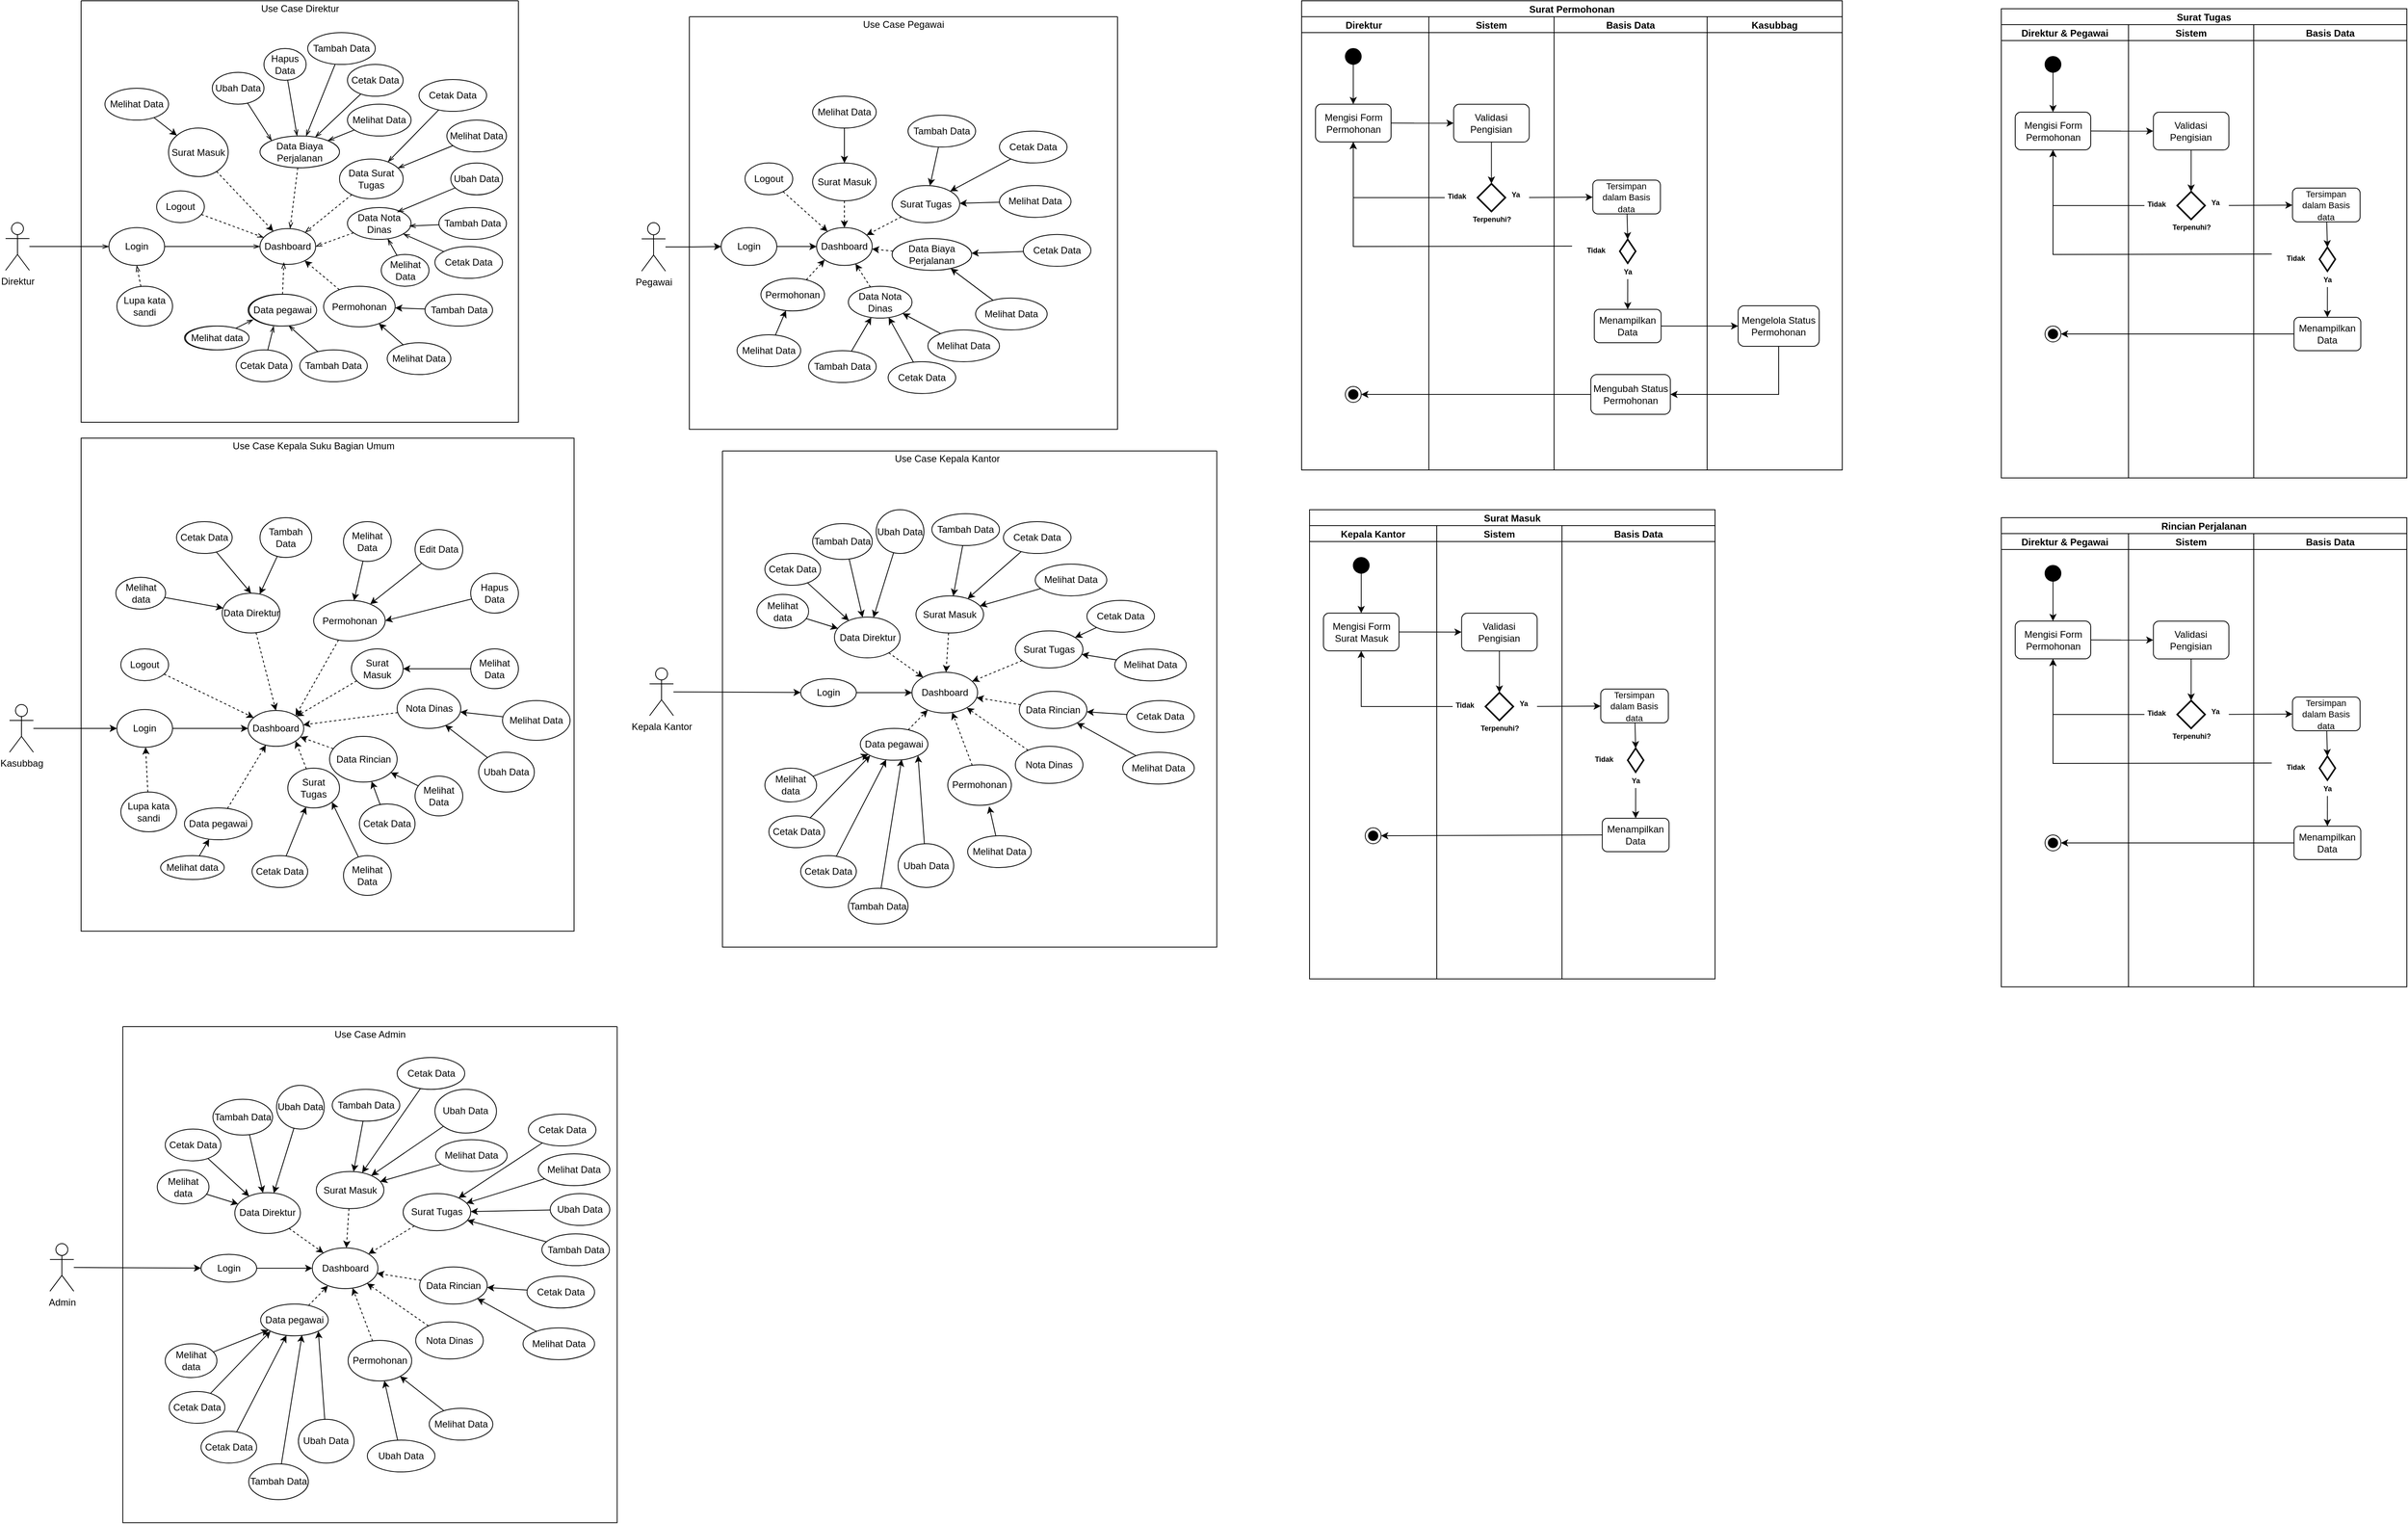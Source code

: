 <mxfile version="14.8.0" type="github">
  <diagram id="7KBXduqILSjG5q8MCGv4" name="Page-1">
    <mxGraphModel dx="1422" dy="780" grid="1" gridSize="10" guides="1" tooltips="1" connect="1" arrows="1" fold="1" page="1" pageScale="1" pageWidth="850" pageHeight="1100" math="0" shadow="0">
      <root>
        <mxCell id="0" />
        <mxCell id="1" parent="0" />
        <mxCell id="9-0OQLkkKcLO5UEKQbR6-8" style="edgeStyle=orthogonalEdgeStyle;rounded=0;orthogonalLoop=1;jettySize=auto;html=1;endArrow=openThin;endFill=0;" parent="1" source="9-0OQLkkKcLO5UEKQbR6-1" target="9-0OQLkkKcLO5UEKQbR6-7" edge="1">
          <mxGeometry relative="1" as="geometry" />
        </mxCell>
        <mxCell id="9-0OQLkkKcLO5UEKQbR6-1" value="Direktur" style="shape=umlActor;verticalLabelPosition=bottom;verticalAlign=top;html=1;" parent="1" vertex="1">
          <mxGeometry x="90" y="309" width="30" height="60" as="geometry" />
        </mxCell>
        <mxCell id="9-0OQLkkKcLO5UEKQbR6-12" style="edgeStyle=none;rounded=0;orthogonalLoop=1;jettySize=auto;html=1;entryX=0;entryY=0.5;entryDx=0;entryDy=0;endArrow=openThin;endFill=0;" parent="1" source="9-0OQLkkKcLO5UEKQbR6-7" target="9-0OQLkkKcLO5UEKQbR6-11" edge="1">
          <mxGeometry relative="1" as="geometry" />
        </mxCell>
        <mxCell id="9-0OQLkkKcLO5UEKQbR6-7" value="Login" style="ellipse;whiteSpace=wrap;html=1;" parent="1" vertex="1">
          <mxGeometry x="220" y="315.25" width="70" height="47.5" as="geometry" />
        </mxCell>
        <mxCell id="9-0OQLkkKcLO5UEKQbR6-10" style="rounded=0;orthogonalLoop=1;jettySize=auto;html=1;entryX=0.5;entryY=1;entryDx=0;entryDy=0;dashed=1;endArrow=openThin;endFill=0;" parent="1" source="9-0OQLkkKcLO5UEKQbR6-9" target="9-0OQLkkKcLO5UEKQbR6-7" edge="1">
          <mxGeometry relative="1" as="geometry" />
        </mxCell>
        <mxCell id="9-0OQLkkKcLO5UEKQbR6-9" value="Lupa kata sandi" style="ellipse;whiteSpace=wrap;html=1;" parent="1" vertex="1">
          <mxGeometry x="230" y="389" width="70" height="50" as="geometry" />
        </mxCell>
        <mxCell id="9-0OQLkkKcLO5UEKQbR6-11" value="Dashboard" style="ellipse;whiteSpace=wrap;html=1;" parent="1" vertex="1">
          <mxGeometry x="410" y="316.5" width="70" height="45" as="geometry" />
        </mxCell>
        <mxCell id="9-0OQLkkKcLO5UEKQbR6-14" style="edgeStyle=none;rounded=0;orthogonalLoop=1;jettySize=auto;html=1;endArrow=openThin;endFill=0;dashed=1;" parent="1" source="9-0OQLkkKcLO5UEKQbR6-13" target="9-0OQLkkKcLO5UEKQbR6-11" edge="1">
          <mxGeometry relative="1" as="geometry" />
        </mxCell>
        <mxCell id="9-0OQLkkKcLO5UEKQbR6-13" value="Logout" style="ellipse;whiteSpace=wrap;html=1;" parent="1" vertex="1">
          <mxGeometry x="280" y="269" width="60" height="40" as="geometry" />
        </mxCell>
        <mxCell id="9-0OQLkkKcLO5UEKQbR6-18" style="edgeStyle=none;rounded=0;orthogonalLoop=1;jettySize=auto;html=1;entryX=0.429;entryY=0.944;entryDx=0;entryDy=0;entryPerimeter=0;dashed=1;endArrow=openThin;endFill=0;" parent="1" source="9-0OQLkkKcLO5UEKQbR6-17" target="9-0OQLkkKcLO5UEKQbR6-11" edge="1">
          <mxGeometry relative="1" as="geometry" />
        </mxCell>
        <mxCell id="9-0OQLkkKcLO5UEKQbR6-17" value="Data pegawai" style="ellipse;whiteSpace=wrap;html=1;" parent="1" vertex="1">
          <mxGeometry x="395" y="399" width="85" height="40" as="geometry" />
        </mxCell>
        <mxCell id="9-0OQLkkKcLO5UEKQbR6-20" style="edgeStyle=none;rounded=0;orthogonalLoop=1;jettySize=auto;html=1;entryX=0.077;entryY=0.796;entryDx=0;entryDy=0;endArrow=openThin;endFill=0;entryPerimeter=0;" parent="1" source="9-0OQLkkKcLO5UEKQbR6-19" target="9-0OQLkkKcLO5UEKQbR6-17" edge="1">
          <mxGeometry relative="1" as="geometry" />
        </mxCell>
        <mxCell id="9-0OQLkkKcLO5UEKQbR6-19" value="Melihat data" style="ellipse;whiteSpace=wrap;html=1;" parent="1" vertex="1">
          <mxGeometry x="315" y="439" width="80" height="30" as="geometry" />
        </mxCell>
        <mxCell id="9-0OQLkkKcLO5UEKQbR6-22" style="edgeStyle=none;rounded=0;orthogonalLoop=1;jettySize=auto;html=1;entryX=1;entryY=0.5;entryDx=0;entryDy=0;endArrow=openThin;endFill=0;dashed=1;" parent="1" source="9-0OQLkkKcLO5UEKQbR6-21" target="9-0OQLkkKcLO5UEKQbR6-11" edge="1">
          <mxGeometry relative="1" as="geometry" />
        </mxCell>
        <mxCell id="9-0OQLkkKcLO5UEKQbR6-21" value="Data Nota Dinas" style="ellipse;whiteSpace=wrap;html=1;" parent="1" vertex="1">
          <mxGeometry x="520" y="290" width="80" height="40" as="geometry" />
        </mxCell>
        <mxCell id="9-0OQLkkKcLO5UEKQbR6-24" style="edgeStyle=none;rounded=0;orthogonalLoop=1;jettySize=auto;html=1;endArrow=openThin;endFill=0;dashed=1;" parent="1" source="9-0OQLkkKcLO5UEKQbR6-23" target="9-0OQLkkKcLO5UEKQbR6-11" edge="1">
          <mxGeometry relative="1" as="geometry" />
        </mxCell>
        <mxCell id="9-0OQLkkKcLO5UEKQbR6-23" value="Data Surat Tugas" style="ellipse;whiteSpace=wrap;html=1;" parent="1" vertex="1">
          <mxGeometry x="510" y="229" width="80" height="50" as="geometry" />
        </mxCell>
        <mxCell id="9-0OQLkkKcLO5UEKQbR6-26" style="edgeStyle=none;rounded=0;orthogonalLoop=1;jettySize=auto;html=1;dashed=1;endArrow=openThin;endFill=0;" parent="1" source="9-0OQLkkKcLO5UEKQbR6-25" target="9-0OQLkkKcLO5UEKQbR6-11" edge="1">
          <mxGeometry relative="1" as="geometry" />
        </mxCell>
        <mxCell id="9-0OQLkkKcLO5UEKQbR6-38" style="edgeStyle=none;rounded=0;orthogonalLoop=1;jettySize=auto;html=1;endArrow=openThin;endFill=0;" parent="1" source="9-0OQLkkKcLO5UEKQbR6-37" target="9-0OQLkkKcLO5UEKQbR6-23" edge="1">
          <mxGeometry relative="1" as="geometry" />
        </mxCell>
        <mxCell id="9-0OQLkkKcLO5UEKQbR6-37" value="Cetak Data" style="ellipse;whiteSpace=wrap;html=1;" parent="1" vertex="1">
          <mxGeometry x="610" y="129" width="85" height="40" as="geometry" />
        </mxCell>
        <mxCell id="9-0OQLkkKcLO5UEKQbR6-40" style="edgeStyle=none;rounded=0;orthogonalLoop=1;jettySize=auto;html=1;endArrow=openThin;endFill=0;" parent="1" source="9-0OQLkkKcLO5UEKQbR6-39" target="9-0OQLkkKcLO5UEKQbR6-23" edge="1">
          <mxGeometry relative="1" as="geometry" />
        </mxCell>
        <mxCell id="9-0OQLkkKcLO5UEKQbR6-39" value="Melihat Data" style="ellipse;whiteSpace=wrap;html=1;" parent="1" vertex="1">
          <mxGeometry x="645" y="180" width="75" height="40" as="geometry" />
        </mxCell>
        <mxCell id="9-0OQLkkKcLO5UEKQbR6-46" style="edgeStyle=none;rounded=0;orthogonalLoop=1;jettySize=auto;html=1;entryX=0.782;entryY=0.142;entryDx=0;entryDy=0;entryPerimeter=0;endArrow=openThin;endFill=0;" parent="1" source="9-0OQLkkKcLO5UEKQbR6-41" target="9-0OQLkkKcLO5UEKQbR6-21" edge="1">
          <mxGeometry relative="1" as="geometry" />
        </mxCell>
        <mxCell id="9-0OQLkkKcLO5UEKQbR6-41" value="Ubah Data" style="ellipse;whiteSpace=wrap;html=1;" parent="1" vertex="1">
          <mxGeometry x="650" y="234" width="65" height="40" as="geometry" />
        </mxCell>
        <mxCell id="9-0OQLkkKcLO5UEKQbR6-50" style="edgeStyle=none;rounded=0;orthogonalLoop=1;jettySize=auto;html=1;entryX=0.972;entryY=0.582;entryDx=0;entryDy=0;entryPerimeter=0;endArrow=openThin;endFill=0;" parent="1" source="9-0OQLkkKcLO5UEKQbR6-43" target="9-0OQLkkKcLO5UEKQbR6-21" edge="1">
          <mxGeometry relative="1" as="geometry" />
        </mxCell>
        <mxCell id="9-0OQLkkKcLO5UEKQbR6-43" value="Tambah Data" style="ellipse;whiteSpace=wrap;html=1;" parent="1" vertex="1">
          <mxGeometry x="635" y="290" width="85" height="40" as="geometry" />
        </mxCell>
        <mxCell id="9-0OQLkkKcLO5UEKQbR6-49" style="edgeStyle=none;rounded=0;orthogonalLoop=1;jettySize=auto;html=1;endArrow=openThin;endFill=0;" parent="1" source="9-0OQLkkKcLO5UEKQbR6-44" target="9-0OQLkkKcLO5UEKQbR6-21" edge="1">
          <mxGeometry relative="1" as="geometry" />
        </mxCell>
        <mxCell id="9-0OQLkkKcLO5UEKQbR6-44" value="Cetak Data" style="ellipse;whiteSpace=wrap;html=1;" parent="1" vertex="1">
          <mxGeometry x="630" y="339" width="85" height="40" as="geometry" />
        </mxCell>
        <mxCell id="9-0OQLkkKcLO5UEKQbR6-48" style="edgeStyle=none;rounded=0;orthogonalLoop=1;jettySize=auto;html=1;endArrow=openThin;endFill=0;" parent="1" source="9-0OQLkkKcLO5UEKQbR6-45" target="9-0OQLkkKcLO5UEKQbR6-21" edge="1">
          <mxGeometry relative="1" as="geometry" />
        </mxCell>
        <mxCell id="9-0OQLkkKcLO5UEKQbR6-45" value="Melihat Data" style="ellipse;whiteSpace=wrap;html=1;" parent="1" vertex="1">
          <mxGeometry x="562.5" y="349" width="60" height="40" as="geometry" />
        </mxCell>
        <mxCell id="9-0OQLkkKcLO5UEKQbR6-52" style="edgeStyle=none;rounded=0;orthogonalLoop=1;jettySize=auto;html=1;entryX=0.38;entryY=0.999;entryDx=0;entryDy=0;entryPerimeter=0;endArrow=openThin;endFill=0;" parent="1" source="9-0OQLkkKcLO5UEKQbR6-51" target="9-0OQLkkKcLO5UEKQbR6-17" edge="1">
          <mxGeometry relative="1" as="geometry" />
        </mxCell>
        <mxCell id="9-0OQLkkKcLO5UEKQbR6-51" value="Cetak Data" style="ellipse;whiteSpace=wrap;html=1;" parent="1" vertex="1">
          <mxGeometry x="380" y="469" width="70" height="40" as="geometry" />
        </mxCell>
        <mxCell id="9-0OQLkkKcLO5UEKQbR6-54" style="edgeStyle=none;rounded=0;orthogonalLoop=1;jettySize=auto;html=1;entryX=0.599;entryY=0.981;entryDx=0;entryDy=0;entryPerimeter=0;endArrow=openThin;endFill=0;" parent="1" source="9-0OQLkkKcLO5UEKQbR6-53" target="9-0OQLkkKcLO5UEKQbR6-17" edge="1">
          <mxGeometry relative="1" as="geometry" />
        </mxCell>
        <mxCell id="9-0OQLkkKcLO5UEKQbR6-53" value="Tambah Data" style="ellipse;whiteSpace=wrap;html=1;" parent="1" vertex="1">
          <mxGeometry x="460" y="469" width="85" height="40" as="geometry" />
        </mxCell>
        <mxCell id="2N-OkwcJ0ExUMXTbMWaD-2" value="Use Case Direktur" style="text;html=1;strokeColor=none;fillColor=none;align=center;verticalAlign=middle;whiteSpace=wrap;rounded=0;" parent="1" vertex="1">
          <mxGeometry x="357.5" y="30" width="205" height="20" as="geometry" />
        </mxCell>
        <mxCell id="2N-OkwcJ0ExUMXTbMWaD-5" style="rounded=0;orthogonalLoop=1;jettySize=auto;html=1;dashed=1;" parent="1" source="2N-OkwcJ0ExUMXTbMWaD-4" target="9-0OQLkkKcLO5UEKQbR6-11" edge="1">
          <mxGeometry relative="1" as="geometry" />
        </mxCell>
        <mxCell id="2N-OkwcJ0ExUMXTbMWaD-4" value="Permohonan" style="ellipse;whiteSpace=wrap;html=1;" parent="1" vertex="1">
          <mxGeometry x="490" y="389" width="90" height="51" as="geometry" />
        </mxCell>
        <mxCell id="2N-OkwcJ0ExUMXTbMWaD-8" style="edgeStyle=none;rounded=0;orthogonalLoop=1;jettySize=auto;html=1;" parent="1" source="2N-OkwcJ0ExUMXTbMWaD-6" target="2N-OkwcJ0ExUMXTbMWaD-4" edge="1">
          <mxGeometry relative="1" as="geometry" />
        </mxCell>
        <mxCell id="2N-OkwcJ0ExUMXTbMWaD-6" value="Tambah Data" style="ellipse;whiteSpace=wrap;html=1;" parent="1" vertex="1">
          <mxGeometry x="617.5" y="399" width="85" height="40" as="geometry" />
        </mxCell>
        <mxCell id="2N-OkwcJ0ExUMXTbMWaD-9" style="edgeStyle=none;rounded=0;orthogonalLoop=1;jettySize=auto;html=1;" parent="1" source="2N-OkwcJ0ExUMXTbMWaD-7" target="2N-OkwcJ0ExUMXTbMWaD-4" edge="1">
          <mxGeometry relative="1" as="geometry" />
        </mxCell>
        <mxCell id="2N-OkwcJ0ExUMXTbMWaD-7" value="Melihat Data" style="ellipse;whiteSpace=wrap;html=1;" parent="1" vertex="1">
          <mxGeometry x="570" y="460" width="80" height="40" as="geometry" />
        </mxCell>
        <mxCell id="2N-OkwcJ0ExUMXTbMWaD-10" value="" style="swimlane;startSize=0;fillColor=#ffffff;" parent="1" vertex="1">
          <mxGeometry x="185" y="30" width="550" height="530" as="geometry" />
        </mxCell>
        <mxCell id="9-0OQLkkKcLO5UEKQbR6-25" value="Data Biaya Perjalanan" style="ellipse;whiteSpace=wrap;html=1;" parent="2N-OkwcJ0ExUMXTbMWaD-10" vertex="1">
          <mxGeometry x="225" y="170" width="100" height="40" as="geometry" />
        </mxCell>
        <mxCell id="9-0OQLkkKcLO5UEKQbR6-35" value="Melihat Data" style="ellipse;whiteSpace=wrap;html=1;" parent="2N-OkwcJ0ExUMXTbMWaD-10" vertex="1">
          <mxGeometry x="335" y="130" width="80" height="40" as="geometry" />
        </mxCell>
        <mxCell id="9-0OQLkkKcLO5UEKQbR6-36" style="edgeStyle=none;rounded=0;orthogonalLoop=1;jettySize=auto;html=1;endArrow=openThin;endFill=0;" parent="2N-OkwcJ0ExUMXTbMWaD-10" source="9-0OQLkkKcLO5UEKQbR6-35" target="9-0OQLkkKcLO5UEKQbR6-25" edge="1">
          <mxGeometry relative="1" as="geometry" />
        </mxCell>
        <mxCell id="9-0OQLkkKcLO5UEKQbR6-33" value="Cetak Data" style="ellipse;whiteSpace=wrap;html=1;" parent="2N-OkwcJ0ExUMXTbMWaD-10" vertex="1">
          <mxGeometry x="335" y="80" width="70" height="40" as="geometry" />
        </mxCell>
        <mxCell id="9-0OQLkkKcLO5UEKQbR6-34" style="edgeStyle=none;rounded=0;orthogonalLoop=1;jettySize=auto;html=1;endArrow=openThin;endFill=0;" parent="2N-OkwcJ0ExUMXTbMWaD-10" source="9-0OQLkkKcLO5UEKQbR6-33" target="9-0OQLkkKcLO5UEKQbR6-25" edge="1">
          <mxGeometry relative="1" as="geometry" />
        </mxCell>
        <mxCell id="9-0OQLkkKcLO5UEKQbR6-31" value="Tambah Data" style="ellipse;whiteSpace=wrap;html=1;" parent="2N-OkwcJ0ExUMXTbMWaD-10" vertex="1">
          <mxGeometry x="285" y="40" width="85" height="40" as="geometry" />
        </mxCell>
        <mxCell id="9-0OQLkkKcLO5UEKQbR6-32" style="edgeStyle=none;rounded=0;orthogonalLoop=1;jettySize=auto;html=1;endArrow=openThin;endFill=0;" parent="2N-OkwcJ0ExUMXTbMWaD-10" source="9-0OQLkkKcLO5UEKQbR6-31" target="9-0OQLkkKcLO5UEKQbR6-25" edge="1">
          <mxGeometry relative="1" as="geometry" />
        </mxCell>
        <mxCell id="9-0OQLkkKcLO5UEKQbR6-29" value="Hapus Data" style="ellipse;whiteSpace=wrap;html=1;" parent="2N-OkwcJ0ExUMXTbMWaD-10" vertex="1">
          <mxGeometry x="230" y="60" width="53" height="40" as="geometry" />
        </mxCell>
        <mxCell id="9-0OQLkkKcLO5UEKQbR6-30" style="edgeStyle=none;rounded=0;orthogonalLoop=1;jettySize=auto;html=1;endArrow=openThin;endFill=0;" parent="2N-OkwcJ0ExUMXTbMWaD-10" source="9-0OQLkkKcLO5UEKQbR6-29" target="9-0OQLkkKcLO5UEKQbR6-25" edge="1">
          <mxGeometry relative="1" as="geometry" />
        </mxCell>
        <mxCell id="9-0OQLkkKcLO5UEKQbR6-27" value="Ubah Data" style="ellipse;whiteSpace=wrap;html=1;" parent="2N-OkwcJ0ExUMXTbMWaD-10" vertex="1">
          <mxGeometry x="165" y="90" width="65" height="40" as="geometry" />
        </mxCell>
        <mxCell id="9-0OQLkkKcLO5UEKQbR6-28" style="edgeStyle=none;rounded=0;orthogonalLoop=1;jettySize=auto;html=1;endArrow=openThin;endFill=0;entryX=0;entryY=0;entryDx=0;entryDy=0;" parent="2N-OkwcJ0ExUMXTbMWaD-10" source="9-0OQLkkKcLO5UEKQbR6-27" target="9-0OQLkkKcLO5UEKQbR6-25" edge="1">
          <mxGeometry relative="1" as="geometry">
            <mxPoint x="195" y="199" as="targetPoint" />
          </mxGeometry>
        </mxCell>
        <mxCell id="zJp7o7V6sukcPG7aJ3fY-47" value="Surat Masuk" style="ellipse;whiteSpace=wrap;html=1;" parent="2N-OkwcJ0ExUMXTbMWaD-10" vertex="1">
          <mxGeometry x="110" y="160" width="75" height="61" as="geometry" />
        </mxCell>
        <mxCell id="zJp7o7V6sukcPG7aJ3fY-50" style="edgeStyle=none;rounded=0;orthogonalLoop=1;jettySize=auto;html=1;" parent="2N-OkwcJ0ExUMXTbMWaD-10" source="zJp7o7V6sukcPG7aJ3fY-49" target="zJp7o7V6sukcPG7aJ3fY-47" edge="1">
          <mxGeometry relative="1" as="geometry" />
        </mxCell>
        <mxCell id="zJp7o7V6sukcPG7aJ3fY-49" value="Melihat Data" style="ellipse;whiteSpace=wrap;html=1;" parent="2N-OkwcJ0ExUMXTbMWaD-10" vertex="1">
          <mxGeometry x="30" y="110" width="80" height="40" as="geometry" />
        </mxCell>
        <mxCell id="zJp7o7V6sukcPG7aJ3fY-4" style="edgeStyle=orthogonalEdgeStyle;rounded=0;orthogonalLoop=1;jettySize=auto;html=1;" parent="1" source="zJp7o7V6sukcPG7aJ3fY-2" target="zJp7o7V6sukcPG7aJ3fY-3" edge="1">
          <mxGeometry relative="1" as="geometry" />
        </mxCell>
        <mxCell id="zJp7o7V6sukcPG7aJ3fY-2" value="Pegawai" style="shape=umlActor;verticalLabelPosition=bottom;verticalAlign=top;html=1;" parent="1" vertex="1">
          <mxGeometry x="890" y="309" width="30" height="61" as="geometry" />
        </mxCell>
        <mxCell id="zJp7o7V6sukcPG7aJ3fY-6" value="" style="edgeStyle=orthogonalEdgeStyle;rounded=0;orthogonalLoop=1;jettySize=auto;html=1;" parent="1" source="zJp7o7V6sukcPG7aJ3fY-3" target="zJp7o7V6sukcPG7aJ3fY-5" edge="1">
          <mxGeometry relative="1" as="geometry" />
        </mxCell>
        <mxCell id="zJp7o7V6sukcPG7aJ3fY-3" value="Login" style="ellipse;whiteSpace=wrap;html=1;" parent="1" vertex="1">
          <mxGeometry x="990" y="315.25" width="70" height="47.5" as="geometry" />
        </mxCell>
        <mxCell id="zJp7o7V6sukcPG7aJ3fY-5" value="Dashboard&lt;span style=&quot;white-space: pre&quot;&gt;&lt;/span&gt;" style="ellipse;whiteSpace=wrap;html=1;" parent="1" vertex="1">
          <mxGeometry x="1110" y="315.25" width="70" height="47.5" as="geometry" />
        </mxCell>
        <mxCell id="zJp7o7V6sukcPG7aJ3fY-8" style="rounded=0;orthogonalLoop=1;jettySize=auto;html=1;entryX=0;entryY=1;entryDx=0;entryDy=0;dashed=1;" parent="1" source="zJp7o7V6sukcPG7aJ3fY-7" target="zJp7o7V6sukcPG7aJ3fY-5" edge="1">
          <mxGeometry relative="1" as="geometry" />
        </mxCell>
        <mxCell id="zJp7o7V6sukcPG7aJ3fY-7" value="Permohonan" style="ellipse;whiteSpace=wrap;html=1;" parent="1" vertex="1">
          <mxGeometry x="1040" y="379" width="80" height="41" as="geometry" />
        </mxCell>
        <mxCell id="zJp7o7V6sukcPG7aJ3fY-10" style="edgeStyle=none;rounded=0;orthogonalLoop=1;jettySize=auto;html=1;" parent="1" source="zJp7o7V6sukcPG7aJ3fY-9" target="zJp7o7V6sukcPG7aJ3fY-7" edge="1">
          <mxGeometry relative="1" as="geometry" />
        </mxCell>
        <mxCell id="zJp7o7V6sukcPG7aJ3fY-9" value="Melihat Data" style="ellipse;whiteSpace=wrap;html=1;" parent="1" vertex="1">
          <mxGeometry x="1010" y="450" width="80" height="40" as="geometry" />
        </mxCell>
        <mxCell id="zJp7o7V6sukcPG7aJ3fY-13" value="" style="edgeStyle=none;rounded=0;orthogonalLoop=1;jettySize=auto;html=1;dashed=1;entryX=0.5;entryY=0;entryDx=0;entryDy=0;" parent="1" source="zJp7o7V6sukcPG7aJ3fY-11" target="zJp7o7V6sukcPG7aJ3fY-5" edge="1">
          <mxGeometry relative="1" as="geometry" />
        </mxCell>
        <mxCell id="zJp7o7V6sukcPG7aJ3fY-11" value="Surat Masuk" style="ellipse;whiteSpace=wrap;html=1;" parent="1" vertex="1">
          <mxGeometry x="1105" y="234" width="80" height="47.5" as="geometry" />
        </mxCell>
        <mxCell id="zJp7o7V6sukcPG7aJ3fY-15" value="" style="edgeStyle=none;rounded=0;orthogonalLoop=1;jettySize=auto;html=1;" parent="1" source="zJp7o7V6sukcPG7aJ3fY-14" target="zJp7o7V6sukcPG7aJ3fY-11" edge="1">
          <mxGeometry relative="1" as="geometry" />
        </mxCell>
        <mxCell id="zJp7o7V6sukcPG7aJ3fY-14" value="Melihat Data" style="ellipse;whiteSpace=wrap;html=1;" parent="1" vertex="1">
          <mxGeometry x="1105" y="150" width="80" height="40" as="geometry" />
        </mxCell>
        <mxCell id="zJp7o7V6sukcPG7aJ3fY-17" style="edgeStyle=none;rounded=0;orthogonalLoop=1;jettySize=auto;html=1;dashed=1;" parent="1" source="zJp7o7V6sukcPG7aJ3fY-16" target="zJp7o7V6sukcPG7aJ3fY-5" edge="1">
          <mxGeometry relative="1" as="geometry" />
        </mxCell>
        <mxCell id="zJp7o7V6sukcPG7aJ3fY-16" value="Surat Tugas" style="ellipse;whiteSpace=wrap;html=1;" parent="1" vertex="1">
          <mxGeometry x="1205" y="262.33" width="85" height="46.67" as="geometry" />
        </mxCell>
        <mxCell id="zJp7o7V6sukcPG7aJ3fY-25" style="edgeStyle=none;rounded=0;orthogonalLoop=1;jettySize=auto;html=1;" parent="1" source="zJp7o7V6sukcPG7aJ3fY-20" target="zJp7o7V6sukcPG7aJ3fY-16" edge="1">
          <mxGeometry relative="1" as="geometry" />
        </mxCell>
        <mxCell id="zJp7o7V6sukcPG7aJ3fY-26" style="edgeStyle=none;rounded=0;orthogonalLoop=1;jettySize=auto;html=1;" parent="1" source="zJp7o7V6sukcPG7aJ3fY-21" target="zJp7o7V6sukcPG7aJ3fY-16" edge="1">
          <mxGeometry relative="1" as="geometry" />
        </mxCell>
        <mxCell id="zJp7o7V6sukcPG7aJ3fY-27" style="edgeStyle=none;rounded=0;orthogonalLoop=1;jettySize=auto;html=1;" parent="1" source="zJp7o7V6sukcPG7aJ3fY-22" target="zJp7o7V6sukcPG7aJ3fY-16" edge="1">
          <mxGeometry relative="1" as="geometry" />
        </mxCell>
        <mxCell id="zJp7o7V6sukcPG7aJ3fY-29" style="edgeStyle=none;rounded=0;orthogonalLoop=1;jettySize=auto;html=1;dashed=1;" parent="1" source="zJp7o7V6sukcPG7aJ3fY-28" target="zJp7o7V6sukcPG7aJ3fY-5" edge="1">
          <mxGeometry relative="1" as="geometry" />
        </mxCell>
        <mxCell id="zJp7o7V6sukcPG7aJ3fY-28" value="Data Biaya Perjalanan" style="ellipse;whiteSpace=wrap;html=1;" parent="1" vertex="1">
          <mxGeometry x="1205" y="329" width="100" height="40" as="geometry" />
        </mxCell>
        <mxCell id="zJp7o7V6sukcPG7aJ3fY-32" style="edgeStyle=none;rounded=0;orthogonalLoop=1;jettySize=auto;html=1;" parent="1" source="zJp7o7V6sukcPG7aJ3fY-30" target="zJp7o7V6sukcPG7aJ3fY-28" edge="1">
          <mxGeometry relative="1" as="geometry" />
        </mxCell>
        <mxCell id="zJp7o7V6sukcPG7aJ3fY-33" style="edgeStyle=none;rounded=0;orthogonalLoop=1;jettySize=auto;html=1;" parent="1" source="zJp7o7V6sukcPG7aJ3fY-31" target="zJp7o7V6sukcPG7aJ3fY-28" edge="1">
          <mxGeometry relative="1" as="geometry" />
        </mxCell>
        <mxCell id="zJp7o7V6sukcPG7aJ3fY-35" style="edgeStyle=none;rounded=0;orthogonalLoop=1;jettySize=auto;html=1;dashed=1;" parent="1" source="zJp7o7V6sukcPG7aJ3fY-34" target="zJp7o7V6sukcPG7aJ3fY-5" edge="1">
          <mxGeometry relative="1" as="geometry" />
        </mxCell>
        <mxCell id="zJp7o7V6sukcPG7aJ3fY-34" value="Data Nota Dinas" style="ellipse;whiteSpace=wrap;html=1;" parent="1" vertex="1">
          <mxGeometry x="1150" y="389" width="80" height="40" as="geometry" />
        </mxCell>
        <mxCell id="zJp7o7V6sukcPG7aJ3fY-40" style="edgeStyle=none;rounded=0;orthogonalLoop=1;jettySize=auto;html=1;" parent="1" source="zJp7o7V6sukcPG7aJ3fY-36" target="zJp7o7V6sukcPG7aJ3fY-34" edge="1">
          <mxGeometry relative="1" as="geometry" />
        </mxCell>
        <mxCell id="zJp7o7V6sukcPG7aJ3fY-41" style="edgeStyle=none;rounded=0;orthogonalLoop=1;jettySize=auto;html=1;entryX=1;entryY=1;entryDx=0;entryDy=0;" parent="1" source="zJp7o7V6sukcPG7aJ3fY-37" target="zJp7o7V6sukcPG7aJ3fY-34" edge="1">
          <mxGeometry relative="1" as="geometry" />
        </mxCell>
        <mxCell id="zJp7o7V6sukcPG7aJ3fY-42" value="" style="swimlane;startSize=0;fillColor=#ffffff;" parent="1" vertex="1">
          <mxGeometry x="950" y="50.0" width="538.49" height="518.91" as="geometry" />
        </mxCell>
        <mxCell id="zJp7o7V6sukcPG7aJ3fY-31" value="Melihat Data" style="ellipse;whiteSpace=wrap;html=1;" parent="zJp7o7V6sukcPG7aJ3fY-42" vertex="1">
          <mxGeometry x="360" y="353.91" width="90" height="40" as="geometry" />
        </mxCell>
        <mxCell id="zJp7o7V6sukcPG7aJ3fY-30" value="Cetak Data" style="ellipse;whiteSpace=wrap;html=1;" parent="zJp7o7V6sukcPG7aJ3fY-42" vertex="1">
          <mxGeometry x="420" y="273.91" width="85" height="40" as="geometry" />
        </mxCell>
        <mxCell id="zJp7o7V6sukcPG7aJ3fY-22" value="Melihat Data" style="ellipse;whiteSpace=wrap;html=1;" parent="zJp7o7V6sukcPG7aJ3fY-42" vertex="1">
          <mxGeometry x="390" y="212.33" width="90" height="40" as="geometry" />
        </mxCell>
        <mxCell id="zJp7o7V6sukcPG7aJ3fY-21" value="Cetak Data" style="ellipse;whiteSpace=wrap;html=1;" parent="zJp7o7V6sukcPG7aJ3fY-42" vertex="1">
          <mxGeometry x="390" y="143.91" width="85" height="40" as="geometry" />
        </mxCell>
        <mxCell id="zJp7o7V6sukcPG7aJ3fY-44" value="Use Case Pegawai" style="text;html=1;strokeColor=none;fillColor=none;align=center;verticalAlign=middle;whiteSpace=wrap;rounded=0;" parent="zJp7o7V6sukcPG7aJ3fY-42" vertex="1">
          <mxGeometry x="166.74" width="205" height="20" as="geometry" />
        </mxCell>
        <mxCell id="zJp7o7V6sukcPG7aJ3fY-20" value="Tambah Data" style="ellipse;whiteSpace=wrap;html=1;" parent="zJp7o7V6sukcPG7aJ3fY-42" vertex="1">
          <mxGeometry x="275" y="123.91" width="85" height="40" as="geometry" />
        </mxCell>
        <mxCell id="zJp7o7V6sukcPG7aJ3fY-45" value="Logout" style="ellipse;whiteSpace=wrap;html=1;" parent="zJp7o7V6sukcPG7aJ3fY-42" vertex="1">
          <mxGeometry x="70" y="183.91" width="60" height="40" as="geometry" />
        </mxCell>
        <mxCell id="zJp7o7V6sukcPG7aJ3fY-37" value="Melihat Data" style="ellipse;whiteSpace=wrap;html=1;" parent="zJp7o7V6sukcPG7aJ3fY-42" vertex="1">
          <mxGeometry x="300" y="393.91" width="90" height="40" as="geometry" />
        </mxCell>
        <mxCell id="zJp7o7V6sukcPG7aJ3fY-36" value="Cetak Data" style="ellipse;whiteSpace=wrap;html=1;" parent="zJp7o7V6sukcPG7aJ3fY-42" vertex="1">
          <mxGeometry x="250" y="433.91" width="85" height="40" as="geometry" />
        </mxCell>
        <mxCell id="zJp7o7V6sukcPG7aJ3fY-51" value="Tambah Data" style="ellipse;whiteSpace=wrap;html=1;" parent="zJp7o7V6sukcPG7aJ3fY-42" vertex="1">
          <mxGeometry x="150" y="420" width="85" height="40" as="geometry" />
        </mxCell>
        <mxCell id="zJp7o7V6sukcPG7aJ3fY-46" style="edgeStyle=none;rounded=0;orthogonalLoop=1;jettySize=auto;html=1;dashed=1;" parent="1" source="zJp7o7V6sukcPG7aJ3fY-45" target="zJp7o7V6sukcPG7aJ3fY-5" edge="1">
          <mxGeometry relative="1" as="geometry" />
        </mxCell>
        <mxCell id="zJp7o7V6sukcPG7aJ3fY-48" style="edgeStyle=none;rounded=0;orthogonalLoop=1;jettySize=auto;html=1;dashed=1;" parent="1" source="zJp7o7V6sukcPG7aJ3fY-47" target="9-0OQLkkKcLO5UEKQbR6-11" edge="1">
          <mxGeometry relative="1" as="geometry" />
        </mxCell>
        <mxCell id="zJp7o7V6sukcPG7aJ3fY-52" style="edgeStyle=none;rounded=0;orthogonalLoop=1;jettySize=auto;html=1;" parent="1" source="zJp7o7V6sukcPG7aJ3fY-51" target="zJp7o7V6sukcPG7aJ3fY-34" edge="1">
          <mxGeometry relative="1" as="geometry" />
        </mxCell>
        <mxCell id="fPzmJ7Ew2btwY1fmSqvh-4" style="edgeStyle=orthogonalEdgeStyle;rounded=0;orthogonalLoop=1;jettySize=auto;html=1;entryX=0;entryY=0.5;entryDx=0;entryDy=0;" edge="1" parent="1" source="fPzmJ7Ew2btwY1fmSqvh-1" target="fPzmJ7Ew2btwY1fmSqvh-2">
          <mxGeometry relative="1" as="geometry" />
        </mxCell>
        <mxCell id="fPzmJ7Ew2btwY1fmSqvh-1" value="Kasubbag&lt;span style=&quot;white-space: pre&quot;&gt;&lt;/span&gt;" style="shape=umlActor;verticalLabelPosition=bottom;verticalAlign=top;html=1;" vertex="1" parent="1">
          <mxGeometry x="95" y="915" width="30" height="60" as="geometry" />
        </mxCell>
        <mxCell id="fPzmJ7Ew2btwY1fmSqvh-5" style="edgeStyle=orthogonalEdgeStyle;rounded=0;orthogonalLoop=1;jettySize=auto;html=1;" edge="1" parent="1" source="fPzmJ7Ew2btwY1fmSqvh-2" target="fPzmJ7Ew2btwY1fmSqvh-3">
          <mxGeometry relative="1" as="geometry" />
        </mxCell>
        <mxCell id="fPzmJ7Ew2btwY1fmSqvh-2" value="Login" style="ellipse;whiteSpace=wrap;html=1;" vertex="1" parent="1">
          <mxGeometry x="230" y="921.25" width="70" height="47.5" as="geometry" />
        </mxCell>
        <mxCell id="fPzmJ7Ew2btwY1fmSqvh-3" value="Dashboard" style="ellipse;whiteSpace=wrap;html=1;" vertex="1" parent="1">
          <mxGeometry x="395" y="922.5" width="70" height="45" as="geometry" />
        </mxCell>
        <mxCell id="fPzmJ7Ew2btwY1fmSqvh-7" style="rounded=0;orthogonalLoop=1;jettySize=auto;html=1;dashed=1;" edge="1" parent="1" source="fPzmJ7Ew2btwY1fmSqvh-6" target="fPzmJ7Ew2btwY1fmSqvh-2">
          <mxGeometry relative="1" as="geometry" />
        </mxCell>
        <mxCell id="fPzmJ7Ew2btwY1fmSqvh-6" value="Lupa kata sandi" style="ellipse;whiteSpace=wrap;html=1;" vertex="1" parent="1">
          <mxGeometry x="235" y="1025" width="70" height="50" as="geometry" />
        </mxCell>
        <mxCell id="fPzmJ7Ew2btwY1fmSqvh-9" style="edgeStyle=none;rounded=0;orthogonalLoop=1;jettySize=auto;html=1;dashed=1;" edge="1" parent="1" source="fPzmJ7Ew2btwY1fmSqvh-8" target="fPzmJ7Ew2btwY1fmSqvh-3">
          <mxGeometry relative="1" as="geometry" />
        </mxCell>
        <mxCell id="fPzmJ7Ew2btwY1fmSqvh-8" value="Logout" style="ellipse;whiteSpace=wrap;html=1;" vertex="1" parent="1">
          <mxGeometry x="235" y="845" width="60" height="40" as="geometry" />
        </mxCell>
        <mxCell id="fPzmJ7Ew2btwY1fmSqvh-11" style="edgeStyle=none;rounded=0;orthogonalLoop=1;jettySize=auto;html=1;dashed=1;" edge="1" parent="1" source="fPzmJ7Ew2btwY1fmSqvh-10" target="fPzmJ7Ew2btwY1fmSqvh-3">
          <mxGeometry relative="1" as="geometry" />
        </mxCell>
        <mxCell id="fPzmJ7Ew2btwY1fmSqvh-10" value="Data pegawai" style="ellipse;whiteSpace=wrap;html=1;" vertex="1" parent="1">
          <mxGeometry x="315" y="1045" width="85" height="40" as="geometry" />
        </mxCell>
        <mxCell id="fPzmJ7Ew2btwY1fmSqvh-14" style="edgeStyle=none;rounded=0;orthogonalLoop=1;jettySize=auto;html=1;" edge="1" parent="1" source="fPzmJ7Ew2btwY1fmSqvh-13" target="fPzmJ7Ew2btwY1fmSqvh-10">
          <mxGeometry relative="1" as="geometry" />
        </mxCell>
        <mxCell id="fPzmJ7Ew2btwY1fmSqvh-13" value="Melihat data" style="ellipse;whiteSpace=wrap;html=1;" vertex="1" parent="1">
          <mxGeometry x="285" y="1105" width="80" height="30" as="geometry" />
        </mxCell>
        <mxCell id="fPzmJ7Ew2btwY1fmSqvh-16" style="edgeStyle=none;rounded=0;orthogonalLoop=1;jettySize=auto;html=1;entryX=0.5;entryY=0;entryDx=0;entryDy=0;dashed=1;" edge="1" parent="1" source="fPzmJ7Ew2btwY1fmSqvh-15" target="fPzmJ7Ew2btwY1fmSqvh-3">
          <mxGeometry relative="1" as="geometry" />
        </mxCell>
        <mxCell id="fPzmJ7Ew2btwY1fmSqvh-15" value="Data Direktur" style="ellipse;whiteSpace=wrap;html=1;" vertex="1" parent="1">
          <mxGeometry x="362.5" y="775" width="72.5" height="50" as="geometry" />
        </mxCell>
        <mxCell id="fPzmJ7Ew2btwY1fmSqvh-22" style="edgeStyle=none;rounded=0;orthogonalLoop=1;jettySize=auto;html=1;" edge="1" parent="1" source="fPzmJ7Ew2btwY1fmSqvh-19" target="fPzmJ7Ew2btwY1fmSqvh-15">
          <mxGeometry relative="1" as="geometry" />
        </mxCell>
        <mxCell id="fPzmJ7Ew2btwY1fmSqvh-19" value="Melihat data" style="ellipse;whiteSpace=wrap;html=1;" vertex="1" parent="1">
          <mxGeometry x="228.75" y="755" width="62.5" height="40" as="geometry" />
        </mxCell>
        <mxCell id="fPzmJ7Ew2btwY1fmSqvh-23" style="edgeStyle=none;rounded=0;orthogonalLoop=1;jettySize=auto;html=1;entryX=0.5;entryY=0;entryDx=0;entryDy=0;" edge="1" parent="1" source="fPzmJ7Ew2btwY1fmSqvh-20" target="fPzmJ7Ew2btwY1fmSqvh-15">
          <mxGeometry relative="1" as="geometry" />
        </mxCell>
        <mxCell id="fPzmJ7Ew2btwY1fmSqvh-20" value="Cetak Data" style="ellipse;whiteSpace=wrap;html=1;" vertex="1" parent="1">
          <mxGeometry x="305" y="685" width="70" height="40" as="geometry" />
        </mxCell>
        <mxCell id="fPzmJ7Ew2btwY1fmSqvh-24" style="edgeStyle=none;rounded=0;orthogonalLoop=1;jettySize=auto;html=1;" edge="1" parent="1" source="fPzmJ7Ew2btwY1fmSqvh-21" target="fPzmJ7Ew2btwY1fmSqvh-15">
          <mxGeometry relative="1" as="geometry" />
        </mxCell>
        <mxCell id="fPzmJ7Ew2btwY1fmSqvh-21" value="Tambah Data" style="ellipse;whiteSpace=wrap;html=1;" vertex="1" parent="1">
          <mxGeometry x="410" y="680" width="65" height="50" as="geometry" />
        </mxCell>
        <mxCell id="fPzmJ7Ew2btwY1fmSqvh-26" style="edgeStyle=none;rounded=0;orthogonalLoop=1;jettySize=auto;html=1;entryX=1;entryY=0;entryDx=0;entryDy=0;dashed=1;" edge="1" parent="1" source="fPzmJ7Ew2btwY1fmSqvh-25" target="fPzmJ7Ew2btwY1fmSqvh-3">
          <mxGeometry relative="1" as="geometry" />
        </mxCell>
        <mxCell id="fPzmJ7Ew2btwY1fmSqvh-25" value="Permohonan" style="ellipse;whiteSpace=wrap;html=1;" vertex="1" parent="1">
          <mxGeometry x="477.5" y="784" width="90" height="51" as="geometry" />
        </mxCell>
        <mxCell id="fPzmJ7Ew2btwY1fmSqvh-29" value="" style="edgeStyle=none;rounded=0;orthogonalLoop=1;jettySize=auto;html=1;" edge="1" parent="1" source="fPzmJ7Ew2btwY1fmSqvh-27" target="fPzmJ7Ew2btwY1fmSqvh-25">
          <mxGeometry relative="1" as="geometry" />
        </mxCell>
        <mxCell id="fPzmJ7Ew2btwY1fmSqvh-27" value="Melihat Data" style="ellipse;whiteSpace=wrap;html=1;" vertex="1" parent="1">
          <mxGeometry x="515" y="685" width="60" height="50" as="geometry" />
        </mxCell>
        <mxCell id="fPzmJ7Ew2btwY1fmSqvh-31" style="edgeStyle=none;rounded=0;orthogonalLoop=1;jettySize=auto;html=1;" edge="1" parent="1" source="fPzmJ7Ew2btwY1fmSqvh-30" target="fPzmJ7Ew2btwY1fmSqvh-25">
          <mxGeometry relative="1" as="geometry" />
        </mxCell>
        <mxCell id="fPzmJ7Ew2btwY1fmSqvh-30" value="Edit Data" style="ellipse;whiteSpace=wrap;html=1;" vertex="1" parent="1">
          <mxGeometry x="605" y="695" width="60" height="50" as="geometry" />
        </mxCell>
        <mxCell id="fPzmJ7Ew2btwY1fmSqvh-33" style="edgeStyle=none;rounded=0;orthogonalLoop=1;jettySize=auto;html=1;entryX=1;entryY=0.5;entryDx=0;entryDy=0;" edge="1" parent="1" source="fPzmJ7Ew2btwY1fmSqvh-32" target="fPzmJ7Ew2btwY1fmSqvh-25">
          <mxGeometry relative="1" as="geometry" />
        </mxCell>
        <mxCell id="fPzmJ7Ew2btwY1fmSqvh-32" value="Hapus Data" style="ellipse;whiteSpace=wrap;html=1;" vertex="1" parent="1">
          <mxGeometry x="675" y="750" width="60" height="50" as="geometry" />
        </mxCell>
        <mxCell id="fPzmJ7Ew2btwY1fmSqvh-47" style="edgeStyle=none;rounded=0;orthogonalLoop=1;jettySize=auto;html=1;dashed=1;" edge="1" parent="1" source="fPzmJ7Ew2btwY1fmSqvh-35" target="fPzmJ7Ew2btwY1fmSqvh-3">
          <mxGeometry relative="1" as="geometry" />
        </mxCell>
        <mxCell id="fPzmJ7Ew2btwY1fmSqvh-35" value="Surat Masuk" style="ellipse;whiteSpace=wrap;html=1;" vertex="1" parent="1">
          <mxGeometry x="525" y="845" width="65" height="50" as="geometry" />
        </mxCell>
        <mxCell id="fPzmJ7Ew2btwY1fmSqvh-38" style="edgeStyle=none;rounded=0;orthogonalLoop=1;jettySize=auto;html=1;" edge="1" parent="1" source="fPzmJ7Ew2btwY1fmSqvh-37" target="fPzmJ7Ew2btwY1fmSqvh-35">
          <mxGeometry relative="1" as="geometry" />
        </mxCell>
        <mxCell id="fPzmJ7Ew2btwY1fmSqvh-37" value="Melihat Data" style="ellipse;whiteSpace=wrap;html=1;" vertex="1" parent="1">
          <mxGeometry x="675" y="845" width="60" height="50" as="geometry" />
        </mxCell>
        <mxCell id="fPzmJ7Ew2btwY1fmSqvh-40" style="edgeStyle=none;rounded=0;orthogonalLoop=1;jettySize=auto;html=1;entryX=1;entryY=1;entryDx=0;entryDy=0;dashed=1;" edge="1" parent="1" source="fPzmJ7Ew2btwY1fmSqvh-39" target="fPzmJ7Ew2btwY1fmSqvh-3">
          <mxGeometry relative="1" as="geometry" />
        </mxCell>
        <mxCell id="fPzmJ7Ew2btwY1fmSqvh-39" value="Surat Tugas" style="ellipse;whiteSpace=wrap;html=1;" vertex="1" parent="1">
          <mxGeometry x="445" y="995" width="65" height="50" as="geometry" />
        </mxCell>
        <mxCell id="fPzmJ7Ew2btwY1fmSqvh-42" style="edgeStyle=none;rounded=0;orthogonalLoop=1;jettySize=auto;html=1;entryX=1;entryY=1;entryDx=0;entryDy=0;" edge="1" parent="1" source="fPzmJ7Ew2btwY1fmSqvh-41" target="fPzmJ7Ew2btwY1fmSqvh-39">
          <mxGeometry relative="1" as="geometry">
            <mxPoint x="510" y="1045" as="targetPoint" />
          </mxGeometry>
        </mxCell>
        <mxCell id="fPzmJ7Ew2btwY1fmSqvh-41" value="Melihat Data" style="ellipse;whiteSpace=wrap;html=1;" vertex="1" parent="1">
          <mxGeometry x="515" y="1105" width="60" height="50" as="geometry" />
        </mxCell>
        <mxCell id="fPzmJ7Ew2btwY1fmSqvh-44" style="edgeStyle=none;rounded=0;orthogonalLoop=1;jettySize=auto;html=1;" edge="1" parent="1" source="fPzmJ7Ew2btwY1fmSqvh-43" target="fPzmJ7Ew2btwY1fmSqvh-39">
          <mxGeometry relative="1" as="geometry" />
        </mxCell>
        <mxCell id="fPzmJ7Ew2btwY1fmSqvh-43" value="Cetak Data" style="ellipse;whiteSpace=wrap;html=1;" vertex="1" parent="1">
          <mxGeometry x="400" y="1105" width="70" height="40" as="geometry" />
        </mxCell>
        <mxCell id="fPzmJ7Ew2btwY1fmSqvh-50" style="edgeStyle=none;rounded=0;orthogonalLoop=1;jettySize=auto;html=1;dashed=1;" edge="1" parent="1" source="fPzmJ7Ew2btwY1fmSqvh-48" target="fPzmJ7Ew2btwY1fmSqvh-3">
          <mxGeometry relative="1" as="geometry" />
        </mxCell>
        <mxCell id="fPzmJ7Ew2btwY1fmSqvh-48" value="Data Rincian" style="ellipse;whiteSpace=wrap;html=1;" vertex="1" parent="1">
          <mxGeometry x="497.5" y="955" width="85" height="57.5" as="geometry" />
        </mxCell>
        <mxCell id="fPzmJ7Ew2btwY1fmSqvh-52" style="edgeStyle=none;rounded=0;orthogonalLoop=1;jettySize=auto;html=1;" edge="1" parent="1" source="fPzmJ7Ew2btwY1fmSqvh-51" target="fPzmJ7Ew2btwY1fmSqvh-48">
          <mxGeometry relative="1" as="geometry" />
        </mxCell>
        <mxCell id="fPzmJ7Ew2btwY1fmSqvh-51" value="Melihat Data" style="ellipse;whiteSpace=wrap;html=1;" vertex="1" parent="1">
          <mxGeometry x="605" y="1005" width="60" height="50" as="geometry" />
        </mxCell>
        <mxCell id="fPzmJ7Ew2btwY1fmSqvh-54" value="" style="edgeStyle=none;rounded=0;orthogonalLoop=1;jettySize=auto;html=1;" edge="1" parent="1" source="fPzmJ7Ew2btwY1fmSqvh-53" target="fPzmJ7Ew2btwY1fmSqvh-48">
          <mxGeometry relative="1" as="geometry" />
        </mxCell>
        <mxCell id="fPzmJ7Ew2btwY1fmSqvh-53" value="Cetak Data" style="ellipse;whiteSpace=wrap;html=1;" vertex="1" parent="1">
          <mxGeometry x="535" y="1040" width="70" height="50" as="geometry" />
        </mxCell>
        <mxCell id="fPzmJ7Ew2btwY1fmSqvh-56" style="edgeStyle=none;rounded=0;orthogonalLoop=1;jettySize=auto;html=1;dashed=1;" edge="1" parent="1" source="fPzmJ7Ew2btwY1fmSqvh-55" target="fPzmJ7Ew2btwY1fmSqvh-3">
          <mxGeometry relative="1" as="geometry" />
        </mxCell>
        <mxCell id="fPzmJ7Ew2btwY1fmSqvh-55" value="Nota Dinas" style="ellipse;whiteSpace=wrap;html=1;" vertex="1" parent="1">
          <mxGeometry x="582.5" y="895" width="80" height="50" as="geometry" />
        </mxCell>
        <mxCell id="fPzmJ7Ew2btwY1fmSqvh-58" style="edgeStyle=none;rounded=0;orthogonalLoop=1;jettySize=auto;html=1;" edge="1" parent="1" source="fPzmJ7Ew2btwY1fmSqvh-57" target="fPzmJ7Ew2btwY1fmSqvh-55">
          <mxGeometry relative="1" as="geometry" />
        </mxCell>
        <mxCell id="fPzmJ7Ew2btwY1fmSqvh-57" value="Melihat Data" style="ellipse;whiteSpace=wrap;html=1;" vertex="1" parent="1">
          <mxGeometry x="715" y="910" width="85" height="50" as="geometry" />
        </mxCell>
        <mxCell id="fPzmJ7Ew2btwY1fmSqvh-60" style="edgeStyle=none;rounded=0;orthogonalLoop=1;jettySize=auto;html=1;entryX=0.756;entryY=0.92;entryDx=0;entryDy=0;entryPerimeter=0;" edge="1" parent="1" source="fPzmJ7Ew2btwY1fmSqvh-59" target="fPzmJ7Ew2btwY1fmSqvh-55">
          <mxGeometry relative="1" as="geometry" />
        </mxCell>
        <mxCell id="fPzmJ7Ew2btwY1fmSqvh-59" value="Ubah Data" style="ellipse;whiteSpace=wrap;html=1;" vertex="1" parent="1">
          <mxGeometry x="685" y="975" width="70" height="50" as="geometry" />
        </mxCell>
        <mxCell id="fPzmJ7Ew2btwY1fmSqvh-61" value="" style="whiteSpace=wrap;html=1;aspect=fixed;fillColor=none;" vertex="1" parent="1">
          <mxGeometry x="185" y="580" width="620" height="620" as="geometry" />
        </mxCell>
        <mxCell id="fPzmJ7Ew2btwY1fmSqvh-62" value="Use Case Kepala Suku Bagian Umum" style="text;html=1;strokeColor=none;fillColor=none;align=center;verticalAlign=middle;whiteSpace=wrap;rounded=0;" vertex="1" parent="1">
          <mxGeometry x="361.25" y="580" width="232.5" height="20" as="geometry" />
        </mxCell>
        <mxCell id="fPzmJ7Ew2btwY1fmSqvh-65" value="" style="edgeStyle=none;rounded=0;orthogonalLoop=1;jettySize=auto;html=1;" edge="1" parent="1" source="fPzmJ7Ew2btwY1fmSqvh-63" target="fPzmJ7Ew2btwY1fmSqvh-64">
          <mxGeometry relative="1" as="geometry" />
        </mxCell>
        <mxCell id="fPzmJ7Ew2btwY1fmSqvh-63" value="Kepala Kantor" style="shape=umlActor;verticalLabelPosition=bottom;verticalAlign=top;html=1;outlineConnect=0;fillColor=none;" vertex="1" parent="1">
          <mxGeometry x="900" y="869" width="30" height="60" as="geometry" />
        </mxCell>
        <mxCell id="fPzmJ7Ew2btwY1fmSqvh-67" value="" style="edgeStyle=none;rounded=0;orthogonalLoop=1;jettySize=auto;html=1;" edge="1" parent="1" source="fPzmJ7Ew2btwY1fmSqvh-64" target="fPzmJ7Ew2btwY1fmSqvh-66">
          <mxGeometry relative="1" as="geometry" />
        </mxCell>
        <mxCell id="fPzmJ7Ew2btwY1fmSqvh-64" value="Login" style="ellipse;whiteSpace=wrap;html=1;verticalAlign=middle;" vertex="1" parent="1">
          <mxGeometry x="1090" y="882.5" width="70" height="35" as="geometry" />
        </mxCell>
        <mxCell id="fPzmJ7Ew2btwY1fmSqvh-66" value="Dashboard" style="ellipse;whiteSpace=wrap;html=1;verticalAlign=middle;" vertex="1" parent="1">
          <mxGeometry x="1230" y="874.38" width="82.5" height="51.25" as="geometry" />
        </mxCell>
        <mxCell id="fPzmJ7Ew2btwY1fmSqvh-68" value="Data pegawai" style="ellipse;whiteSpace=wrap;html=1;" vertex="1" parent="1">
          <mxGeometry x="396.25" y="399" width="85" height="40" as="geometry" />
        </mxCell>
        <mxCell id="fPzmJ7Ew2btwY1fmSqvh-69" value="Melihat data" style="ellipse;whiteSpace=wrap;html=1;" vertex="1" parent="1">
          <mxGeometry x="316.25" y="439" width="80" height="30" as="geometry" />
        </mxCell>
        <mxCell id="fPzmJ7Ew2btwY1fmSqvh-80" style="edgeStyle=none;rounded=0;orthogonalLoop=1;jettySize=auto;html=1;" edge="1" parent="1" source="fPzmJ7Ew2btwY1fmSqvh-70" target="fPzmJ7Ew2btwY1fmSqvh-75">
          <mxGeometry relative="1" as="geometry" />
        </mxCell>
        <mxCell id="fPzmJ7Ew2btwY1fmSqvh-70" value="Cetak Data" style="ellipse;whiteSpace=wrap;html=1;" vertex="1" parent="1">
          <mxGeometry x="1090" y="1105" width="70" height="40" as="geometry" />
        </mxCell>
        <mxCell id="fPzmJ7Ew2btwY1fmSqvh-77" style="edgeStyle=none;rounded=0;orthogonalLoop=1;jettySize=auto;html=1;dashed=1;" edge="1" parent="1" source="fPzmJ7Ew2btwY1fmSqvh-75" target="fPzmJ7Ew2btwY1fmSqvh-66">
          <mxGeometry relative="1" as="geometry" />
        </mxCell>
        <mxCell id="fPzmJ7Ew2btwY1fmSqvh-75" value="Data pegawai" style="ellipse;whiteSpace=wrap;html=1;" vertex="1" parent="1">
          <mxGeometry x="1165" y="945" width="85" height="40" as="geometry" />
        </mxCell>
        <mxCell id="fPzmJ7Ew2btwY1fmSqvh-81" style="edgeStyle=none;rounded=0;orthogonalLoop=1;jettySize=auto;html=1;entryX=0.612;entryY=0.975;entryDx=0;entryDy=0;entryPerimeter=0;" edge="1" parent="1" source="fPzmJ7Ew2btwY1fmSqvh-76" target="fPzmJ7Ew2btwY1fmSqvh-75">
          <mxGeometry relative="1" as="geometry" />
        </mxCell>
        <mxCell id="fPzmJ7Ew2btwY1fmSqvh-76" value="Tambah Data" style="ellipse;whiteSpace=wrap;html=1;" vertex="1" parent="1">
          <mxGeometry x="1150" y="1146" width="75" height="45" as="geometry" />
        </mxCell>
        <mxCell id="fPzmJ7Ew2btwY1fmSqvh-83" style="edgeStyle=none;rounded=0;orthogonalLoop=1;jettySize=auto;html=1;entryX=1;entryY=1;entryDx=0;entryDy=0;" edge="1" parent="1" source="fPzmJ7Ew2btwY1fmSqvh-82" target="fPzmJ7Ew2btwY1fmSqvh-75">
          <mxGeometry relative="1" as="geometry" />
        </mxCell>
        <mxCell id="fPzmJ7Ew2btwY1fmSqvh-82" value="Ubah Data" style="ellipse;whiteSpace=wrap;html=1;" vertex="1" parent="1">
          <mxGeometry x="1212.5" y="1090" width="70" height="55" as="geometry" />
        </mxCell>
        <mxCell id="fPzmJ7Ew2btwY1fmSqvh-84" style="edgeStyle=none;rounded=0;orthogonalLoop=1;jettySize=auto;html=1;entryX=0;entryY=1;entryDx=0;entryDy=0;" edge="1" source="fPzmJ7Ew2btwY1fmSqvh-85" parent="1" target="fPzmJ7Ew2btwY1fmSqvh-75">
          <mxGeometry relative="1" as="geometry">
            <mxPoint x="1241.175" y="1054.277" as="targetPoint" />
          </mxGeometry>
        </mxCell>
        <mxCell id="fPzmJ7Ew2btwY1fmSqvh-85" value="Cetak Data" style="ellipse;whiteSpace=wrap;html=1;" vertex="1" parent="1">
          <mxGeometry x="1050" y="1055" width="70" height="40" as="geometry" />
        </mxCell>
        <mxCell id="fPzmJ7Ew2btwY1fmSqvh-86" style="edgeStyle=none;rounded=0;orthogonalLoop=1;jettySize=auto;html=1;" edge="1" source="fPzmJ7Ew2btwY1fmSqvh-87" parent="1" target="fPzmJ7Ew2btwY1fmSqvh-75">
          <mxGeometry relative="1" as="geometry">
            <mxPoint x="1180" y="1045" as="targetPoint" />
          </mxGeometry>
        </mxCell>
        <mxCell id="fPzmJ7Ew2btwY1fmSqvh-87" value="Melihat data" style="ellipse;whiteSpace=wrap;html=1;" vertex="1" parent="1">
          <mxGeometry x="1045" y="995" width="65" height="42.5" as="geometry" />
        </mxCell>
        <mxCell id="fPzmJ7Ew2btwY1fmSqvh-106" style="edgeStyle=none;rounded=0;orthogonalLoop=1;jettySize=auto;html=1;" edge="1" parent="1" source="fPzmJ7Ew2btwY1fmSqvh-93" target="fPzmJ7Ew2btwY1fmSqvh-101">
          <mxGeometry relative="1" as="geometry" />
        </mxCell>
        <mxCell id="fPzmJ7Ew2btwY1fmSqvh-93" value="Cetak Data" style="ellipse;whiteSpace=wrap;html=1;" vertex="1" parent="1">
          <mxGeometry x="1045" y="725" width="70" height="40" as="geometry" />
        </mxCell>
        <mxCell id="fPzmJ7Ew2btwY1fmSqvh-105" style="edgeStyle=none;rounded=0;orthogonalLoop=1;jettySize=auto;html=1;" edge="1" parent="1" source="fPzmJ7Ew2btwY1fmSqvh-95" target="fPzmJ7Ew2btwY1fmSqvh-101">
          <mxGeometry relative="1" as="geometry" />
        </mxCell>
        <mxCell id="fPzmJ7Ew2btwY1fmSqvh-95" value="Melihat data" style="ellipse;whiteSpace=wrap;html=1;" vertex="1" parent="1">
          <mxGeometry x="1035" y="776.5" width="65" height="42.5" as="geometry" />
        </mxCell>
        <mxCell id="fPzmJ7Ew2btwY1fmSqvh-107" style="edgeStyle=none;rounded=0;orthogonalLoop=1;jettySize=auto;html=1;exitX=0.613;exitY=0.989;exitDx=0;exitDy=0;exitPerimeter=0;" edge="1" parent="1" source="fPzmJ7Ew2btwY1fmSqvh-97" target="fPzmJ7Ew2btwY1fmSqvh-101">
          <mxGeometry relative="1" as="geometry">
            <mxPoint x="1152.624" y="739.789" as="sourcePoint" />
          </mxGeometry>
        </mxCell>
        <mxCell id="fPzmJ7Ew2btwY1fmSqvh-97" value="Tambah Data" style="ellipse;whiteSpace=wrap;html=1;" vertex="1" parent="1">
          <mxGeometry x="1105" y="687.5" width="75" height="45" as="geometry" />
        </mxCell>
        <mxCell id="fPzmJ7Ew2btwY1fmSqvh-108" style="edgeStyle=none;rounded=0;orthogonalLoop=1;jettySize=auto;html=1;" edge="1" parent="1" source="fPzmJ7Ew2btwY1fmSqvh-99" target="fPzmJ7Ew2btwY1fmSqvh-101">
          <mxGeometry relative="1" as="geometry">
            <mxPoint x="1213.795" y="738.553" as="sourcePoint" />
          </mxGeometry>
        </mxCell>
        <mxCell id="fPzmJ7Ew2btwY1fmSqvh-99" value="Ubah Data" style="ellipse;whiteSpace=wrap;html=1;" vertex="1" parent="1">
          <mxGeometry x="1185" y="670" width="60" height="55" as="geometry" />
        </mxCell>
        <mxCell id="fPzmJ7Ew2btwY1fmSqvh-104" style="edgeStyle=none;rounded=0;orthogonalLoop=1;jettySize=auto;html=1;dashed=1;" edge="1" parent="1" source="fPzmJ7Ew2btwY1fmSqvh-101" target="fPzmJ7Ew2btwY1fmSqvh-66">
          <mxGeometry relative="1" as="geometry" />
        </mxCell>
        <mxCell id="fPzmJ7Ew2btwY1fmSqvh-101" value="&lt;div&gt;Data Direktur&lt;/div&gt;" style="ellipse;whiteSpace=wrap;html=1;verticalAlign=middle;" vertex="1" parent="1">
          <mxGeometry x="1132.5" y="805" width="82.5" height="51.25" as="geometry" />
        </mxCell>
        <mxCell id="fPzmJ7Ew2btwY1fmSqvh-113" style="edgeStyle=none;rounded=0;orthogonalLoop=1;jettySize=auto;html=1;dashed=1;" edge="1" parent="1" source="fPzmJ7Ew2btwY1fmSqvh-109" target="fPzmJ7Ew2btwY1fmSqvh-66">
          <mxGeometry relative="1" as="geometry" />
        </mxCell>
        <mxCell id="fPzmJ7Ew2btwY1fmSqvh-109" value="Permohonan" style="ellipse;whiteSpace=wrap;html=1;" vertex="1" parent="1">
          <mxGeometry x="1275" y="990.75" width="80" height="51" as="geometry" />
        </mxCell>
        <mxCell id="fPzmJ7Ew2btwY1fmSqvh-125" style="edgeStyle=none;rounded=0;orthogonalLoop=1;jettySize=auto;html=1;dashed=1;" edge="1" parent="1" source="fPzmJ7Ew2btwY1fmSqvh-117" target="fPzmJ7Ew2btwY1fmSqvh-66">
          <mxGeometry relative="1" as="geometry" />
        </mxCell>
        <mxCell id="fPzmJ7Ew2btwY1fmSqvh-117" value="Surat Masuk" style="ellipse;whiteSpace=wrap;html=1;" vertex="1" parent="1">
          <mxGeometry x="1235" y="778.33" width="85" height="46.67" as="geometry" />
        </mxCell>
        <mxCell id="fPzmJ7Ew2btwY1fmSqvh-118" style="edgeStyle=none;rounded=0;orthogonalLoop=1;jettySize=auto;html=1;" edge="1" parent="1" source="fPzmJ7Ew2btwY1fmSqvh-123" target="fPzmJ7Ew2btwY1fmSqvh-117">
          <mxGeometry relative="1" as="geometry" />
        </mxCell>
        <mxCell id="fPzmJ7Ew2btwY1fmSqvh-119" style="edgeStyle=none;rounded=0;orthogonalLoop=1;jettySize=auto;html=1;" edge="1" parent="1" source="fPzmJ7Ew2btwY1fmSqvh-122" target="fPzmJ7Ew2btwY1fmSqvh-117">
          <mxGeometry relative="1" as="geometry" />
        </mxCell>
        <mxCell id="fPzmJ7Ew2btwY1fmSqvh-120" style="edgeStyle=none;rounded=0;orthogonalLoop=1;jettySize=auto;html=1;" edge="1" parent="1" source="fPzmJ7Ew2btwY1fmSqvh-121" target="fPzmJ7Ew2btwY1fmSqvh-117">
          <mxGeometry relative="1" as="geometry" />
        </mxCell>
        <mxCell id="fPzmJ7Ew2btwY1fmSqvh-121" value="Melihat Data" style="ellipse;whiteSpace=wrap;html=1;" vertex="1" parent="1">
          <mxGeometry x="1385" y="738.33" width="90" height="40" as="geometry" />
        </mxCell>
        <mxCell id="fPzmJ7Ew2btwY1fmSqvh-122" value="Cetak Data" style="ellipse;whiteSpace=wrap;html=1;" vertex="1" parent="1">
          <mxGeometry x="1345" y="685" width="85" height="40" as="geometry" />
        </mxCell>
        <mxCell id="fPzmJ7Ew2btwY1fmSqvh-123" value="Tambah Data" style="ellipse;whiteSpace=wrap;html=1;" vertex="1" parent="1">
          <mxGeometry x="1255" y="675" width="85" height="40" as="geometry" />
        </mxCell>
        <mxCell id="fPzmJ7Ew2btwY1fmSqvh-127" style="edgeStyle=none;rounded=0;orthogonalLoop=1;jettySize=auto;html=1;dashed=1;" edge="1" parent="1" source="fPzmJ7Ew2btwY1fmSqvh-126" target="fPzmJ7Ew2btwY1fmSqvh-66">
          <mxGeometry relative="1" as="geometry" />
        </mxCell>
        <mxCell id="fPzmJ7Ew2btwY1fmSqvh-126" value="Surat Tugas" style="ellipse;whiteSpace=wrap;html=1;" vertex="1" parent="1">
          <mxGeometry x="1360" y="822.33" width="85" height="46.67" as="geometry" />
        </mxCell>
        <mxCell id="fPzmJ7Ew2btwY1fmSqvh-131" style="edgeStyle=none;rounded=0;orthogonalLoop=1;jettySize=auto;html=1;" edge="1" parent="1" source="fPzmJ7Ew2btwY1fmSqvh-128" target="fPzmJ7Ew2btwY1fmSqvh-126">
          <mxGeometry relative="1" as="geometry" />
        </mxCell>
        <mxCell id="fPzmJ7Ew2btwY1fmSqvh-128" value="Melihat Data" style="ellipse;whiteSpace=wrap;html=1;" vertex="1" parent="1">
          <mxGeometry x="1485" y="845.25" width="90" height="40" as="geometry" />
        </mxCell>
        <mxCell id="fPzmJ7Ew2btwY1fmSqvh-130" style="edgeStyle=none;rounded=0;orthogonalLoop=1;jettySize=auto;html=1;" edge="1" parent="1" source="fPzmJ7Ew2btwY1fmSqvh-129" target="fPzmJ7Ew2btwY1fmSqvh-126">
          <mxGeometry relative="1" as="geometry" />
        </mxCell>
        <mxCell id="fPzmJ7Ew2btwY1fmSqvh-129" value="Cetak Data" style="ellipse;whiteSpace=wrap;html=1;" vertex="1" parent="1">
          <mxGeometry x="1450" y="784" width="85" height="40" as="geometry" />
        </mxCell>
        <mxCell id="fPzmJ7Ew2btwY1fmSqvh-137" style="edgeStyle=none;rounded=0;orthogonalLoop=1;jettySize=auto;html=1;dashed=1;" edge="1" parent="1" source="fPzmJ7Ew2btwY1fmSqvh-136" target="fPzmJ7Ew2btwY1fmSqvh-66">
          <mxGeometry relative="1" as="geometry" />
        </mxCell>
        <mxCell id="fPzmJ7Ew2btwY1fmSqvh-136" value="Data Rincian" style="ellipse;whiteSpace=wrap;html=1;" vertex="1" parent="1">
          <mxGeometry x="1365" y="898.33" width="85" height="46.67" as="geometry" />
        </mxCell>
        <mxCell id="fPzmJ7Ew2btwY1fmSqvh-140" style="edgeStyle=none;rounded=0;orthogonalLoop=1;jettySize=auto;html=1;" edge="1" parent="1" source="fPzmJ7Ew2btwY1fmSqvh-138" target="fPzmJ7Ew2btwY1fmSqvh-136">
          <mxGeometry relative="1" as="geometry" />
        </mxCell>
        <mxCell id="fPzmJ7Ew2btwY1fmSqvh-138" value="Melihat Data" style="ellipse;whiteSpace=wrap;html=1;" vertex="1" parent="1">
          <mxGeometry x="1495" y="975.0" width="90" height="40" as="geometry" />
        </mxCell>
        <mxCell id="fPzmJ7Ew2btwY1fmSqvh-141" style="edgeStyle=none;rounded=0;orthogonalLoop=1;jettySize=auto;html=1;" edge="1" parent="1" source="fPzmJ7Ew2btwY1fmSqvh-139" target="fPzmJ7Ew2btwY1fmSqvh-136">
          <mxGeometry relative="1" as="geometry" />
        </mxCell>
        <mxCell id="fPzmJ7Ew2btwY1fmSqvh-139" value="Cetak Data" style="ellipse;whiteSpace=wrap;html=1;" vertex="1" parent="1">
          <mxGeometry x="1500" y="910" width="85" height="40" as="geometry" />
        </mxCell>
        <mxCell id="fPzmJ7Ew2btwY1fmSqvh-143" style="edgeStyle=none;rounded=0;orthogonalLoop=1;jettySize=auto;html=1;dashed=1;" edge="1" parent="1" source="fPzmJ7Ew2btwY1fmSqvh-142" target="fPzmJ7Ew2btwY1fmSqvh-66">
          <mxGeometry relative="1" as="geometry" />
        </mxCell>
        <mxCell id="fPzmJ7Ew2btwY1fmSqvh-142" value="Nota Dinas" style="ellipse;whiteSpace=wrap;html=1;" vertex="1" parent="1">
          <mxGeometry x="1360" y="967.5" width="85" height="46.67" as="geometry" />
        </mxCell>
        <mxCell id="fPzmJ7Ew2btwY1fmSqvh-146" value="" style="swimlane;startSize=0;fillColor=#ffffff;" vertex="1" parent="1">
          <mxGeometry x="991.63" y="596.14" width="621.74" height="623.86" as="geometry" />
        </mxCell>
        <mxCell id="fPzmJ7Ew2btwY1fmSqvh-151" value="Use Case Kepala Kantor" style="text;html=1;strokeColor=none;fillColor=none;align=center;verticalAlign=middle;whiteSpace=wrap;rounded=0;" vertex="1" parent="fPzmJ7Ew2btwY1fmSqvh-146">
          <mxGeometry x="180.37" width="205" height="20" as="geometry" />
        </mxCell>
        <mxCell id="fPzmJ7Ew2btwY1fmSqvh-111" value="Melihat Data" style="ellipse;whiteSpace=wrap;html=1;" vertex="1" parent="fPzmJ7Ew2btwY1fmSqvh-146">
          <mxGeometry x="308.37" y="483.86" width="80" height="40" as="geometry" />
        </mxCell>
        <mxCell id="fPzmJ7Ew2btwY1fmSqvh-215" value="" style="edgeStyle=none;rounded=0;orthogonalLoop=1;jettySize=auto;html=1;" edge="1" parent="1" source="fPzmJ7Ew2btwY1fmSqvh-216" target="fPzmJ7Ew2btwY1fmSqvh-218">
          <mxGeometry relative="1" as="geometry" />
        </mxCell>
        <mxCell id="fPzmJ7Ew2btwY1fmSqvh-216" value="Admin" style="shape=umlActor;verticalLabelPosition=bottom;verticalAlign=top;html=1;outlineConnect=0;fillColor=none;" vertex="1" parent="1">
          <mxGeometry x="145.81" y="1592.86" width="30" height="60" as="geometry" />
        </mxCell>
        <mxCell id="fPzmJ7Ew2btwY1fmSqvh-217" value="" style="edgeStyle=none;rounded=0;orthogonalLoop=1;jettySize=auto;html=1;" edge="1" parent="1" source="fPzmJ7Ew2btwY1fmSqvh-218" target="fPzmJ7Ew2btwY1fmSqvh-219">
          <mxGeometry relative="1" as="geometry" />
        </mxCell>
        <mxCell id="fPzmJ7Ew2btwY1fmSqvh-218" value="Login" style="ellipse;whiteSpace=wrap;html=1;verticalAlign=middle;" vertex="1" parent="1">
          <mxGeometry x="335.81" y="1606.36" width="70" height="35" as="geometry" />
        </mxCell>
        <mxCell id="fPzmJ7Ew2btwY1fmSqvh-219" value="Dashboard" style="ellipse;whiteSpace=wrap;html=1;verticalAlign=middle;" vertex="1" parent="1">
          <mxGeometry x="475.81" y="1598.24" width="82.5" height="51.25" as="geometry" />
        </mxCell>
        <mxCell id="fPzmJ7Ew2btwY1fmSqvh-220" style="edgeStyle=none;rounded=0;orthogonalLoop=1;jettySize=auto;html=1;" edge="1" parent="1" source="fPzmJ7Ew2btwY1fmSqvh-221" target="fPzmJ7Ew2btwY1fmSqvh-223">
          <mxGeometry relative="1" as="geometry" />
        </mxCell>
        <mxCell id="fPzmJ7Ew2btwY1fmSqvh-221" value="Cetak Data" style="ellipse;whiteSpace=wrap;html=1;" vertex="1" parent="1">
          <mxGeometry x="335.81" y="1828.86" width="70" height="40" as="geometry" />
        </mxCell>
        <mxCell id="fPzmJ7Ew2btwY1fmSqvh-222" style="edgeStyle=none;rounded=0;orthogonalLoop=1;jettySize=auto;html=1;dashed=1;" edge="1" parent="1" source="fPzmJ7Ew2btwY1fmSqvh-223" target="fPzmJ7Ew2btwY1fmSqvh-219">
          <mxGeometry relative="1" as="geometry" />
        </mxCell>
        <mxCell id="fPzmJ7Ew2btwY1fmSqvh-223" value="Data pegawai" style="ellipse;whiteSpace=wrap;html=1;" vertex="1" parent="1">
          <mxGeometry x="410.81" y="1668.86" width="85" height="40" as="geometry" />
        </mxCell>
        <mxCell id="fPzmJ7Ew2btwY1fmSqvh-224" style="edgeStyle=none;rounded=0;orthogonalLoop=1;jettySize=auto;html=1;entryX=0.612;entryY=0.975;entryDx=0;entryDy=0;entryPerimeter=0;" edge="1" parent="1" source="fPzmJ7Ew2btwY1fmSqvh-225" target="fPzmJ7Ew2btwY1fmSqvh-223">
          <mxGeometry relative="1" as="geometry" />
        </mxCell>
        <mxCell id="fPzmJ7Ew2btwY1fmSqvh-225" value="Tambah Data" style="ellipse;whiteSpace=wrap;html=1;" vertex="1" parent="1">
          <mxGeometry x="395.81" y="1869.86" width="75" height="45" as="geometry" />
        </mxCell>
        <mxCell id="fPzmJ7Ew2btwY1fmSqvh-226" style="edgeStyle=none;rounded=0;orthogonalLoop=1;jettySize=auto;html=1;entryX=1;entryY=1;entryDx=0;entryDy=0;" edge="1" parent="1" source="fPzmJ7Ew2btwY1fmSqvh-227" target="fPzmJ7Ew2btwY1fmSqvh-223">
          <mxGeometry relative="1" as="geometry" />
        </mxCell>
        <mxCell id="fPzmJ7Ew2btwY1fmSqvh-227" value="Ubah Data" style="ellipse;whiteSpace=wrap;html=1;" vertex="1" parent="1">
          <mxGeometry x="458.31" y="1813.86" width="70" height="55" as="geometry" />
        </mxCell>
        <mxCell id="fPzmJ7Ew2btwY1fmSqvh-228" style="edgeStyle=none;rounded=0;orthogonalLoop=1;jettySize=auto;html=1;entryX=0;entryY=1;entryDx=0;entryDy=0;" edge="1" parent="1" source="fPzmJ7Ew2btwY1fmSqvh-229" target="fPzmJ7Ew2btwY1fmSqvh-223">
          <mxGeometry relative="1" as="geometry">
            <mxPoint x="486.985" y="1778.137" as="targetPoint" />
          </mxGeometry>
        </mxCell>
        <mxCell id="fPzmJ7Ew2btwY1fmSqvh-229" value="Cetak Data" style="ellipse;whiteSpace=wrap;html=1;" vertex="1" parent="1">
          <mxGeometry x="295.81" y="1778.86" width="70" height="40" as="geometry" />
        </mxCell>
        <mxCell id="fPzmJ7Ew2btwY1fmSqvh-230" style="edgeStyle=none;rounded=0;orthogonalLoop=1;jettySize=auto;html=1;" edge="1" parent="1" source="fPzmJ7Ew2btwY1fmSqvh-231" target="fPzmJ7Ew2btwY1fmSqvh-223">
          <mxGeometry relative="1" as="geometry">
            <mxPoint x="425.81" y="1768.86" as="targetPoint" />
          </mxGeometry>
        </mxCell>
        <mxCell id="fPzmJ7Ew2btwY1fmSqvh-231" value="Melihat data" style="ellipse;whiteSpace=wrap;html=1;" vertex="1" parent="1">
          <mxGeometry x="290.81" y="1718.86" width="65" height="42.5" as="geometry" />
        </mxCell>
        <mxCell id="fPzmJ7Ew2btwY1fmSqvh-232" style="edgeStyle=none;rounded=0;orthogonalLoop=1;jettySize=auto;html=1;" edge="1" parent="1" source="fPzmJ7Ew2btwY1fmSqvh-233" target="fPzmJ7Ew2btwY1fmSqvh-241">
          <mxGeometry relative="1" as="geometry" />
        </mxCell>
        <mxCell id="fPzmJ7Ew2btwY1fmSqvh-233" value="Cetak Data" style="ellipse;whiteSpace=wrap;html=1;" vertex="1" parent="1">
          <mxGeometry x="290.81" y="1448.86" width="70" height="40" as="geometry" />
        </mxCell>
        <mxCell id="fPzmJ7Ew2btwY1fmSqvh-234" style="edgeStyle=none;rounded=0;orthogonalLoop=1;jettySize=auto;html=1;" edge="1" parent="1" source="fPzmJ7Ew2btwY1fmSqvh-235" target="fPzmJ7Ew2btwY1fmSqvh-241">
          <mxGeometry relative="1" as="geometry" />
        </mxCell>
        <mxCell id="fPzmJ7Ew2btwY1fmSqvh-235" value="Melihat data" style="ellipse;whiteSpace=wrap;html=1;" vertex="1" parent="1">
          <mxGeometry x="280.81" y="1500.36" width="65" height="42.5" as="geometry" />
        </mxCell>
        <mxCell id="fPzmJ7Ew2btwY1fmSqvh-236" style="edgeStyle=none;rounded=0;orthogonalLoop=1;jettySize=auto;html=1;exitX=0.613;exitY=0.989;exitDx=0;exitDy=0;exitPerimeter=0;" edge="1" parent="1" source="fPzmJ7Ew2btwY1fmSqvh-237" target="fPzmJ7Ew2btwY1fmSqvh-241">
          <mxGeometry relative="1" as="geometry">
            <mxPoint x="398.434" y="1463.649" as="sourcePoint" />
          </mxGeometry>
        </mxCell>
        <mxCell id="fPzmJ7Ew2btwY1fmSqvh-237" value="Tambah Data" style="ellipse;whiteSpace=wrap;html=1;" vertex="1" parent="1">
          <mxGeometry x="350.81" y="1411.36" width="75" height="45" as="geometry" />
        </mxCell>
        <mxCell id="fPzmJ7Ew2btwY1fmSqvh-238" style="edgeStyle=none;rounded=0;orthogonalLoop=1;jettySize=auto;html=1;" edge="1" parent="1" source="fPzmJ7Ew2btwY1fmSqvh-239" target="fPzmJ7Ew2btwY1fmSqvh-241">
          <mxGeometry relative="1" as="geometry">
            <mxPoint x="459.605" y="1462.413" as="sourcePoint" />
          </mxGeometry>
        </mxCell>
        <mxCell id="fPzmJ7Ew2btwY1fmSqvh-239" value="Ubah Data" style="ellipse;whiteSpace=wrap;html=1;" vertex="1" parent="1">
          <mxGeometry x="430.81" y="1393.86" width="60" height="55" as="geometry" />
        </mxCell>
        <mxCell id="fPzmJ7Ew2btwY1fmSqvh-240" style="edgeStyle=none;rounded=0;orthogonalLoop=1;jettySize=auto;html=1;dashed=1;" edge="1" parent="1" source="fPzmJ7Ew2btwY1fmSqvh-241" target="fPzmJ7Ew2btwY1fmSqvh-219">
          <mxGeometry relative="1" as="geometry" />
        </mxCell>
        <mxCell id="fPzmJ7Ew2btwY1fmSqvh-241" value="&lt;div&gt;Data Direktur&lt;/div&gt;" style="ellipse;whiteSpace=wrap;html=1;verticalAlign=middle;" vertex="1" parent="1">
          <mxGeometry x="378.31" y="1528.86" width="82.5" height="51.25" as="geometry" />
        </mxCell>
        <mxCell id="fPzmJ7Ew2btwY1fmSqvh-242" style="edgeStyle=none;rounded=0;orthogonalLoop=1;jettySize=auto;html=1;dashed=1;" edge="1" parent="1" source="fPzmJ7Ew2btwY1fmSqvh-243" target="fPzmJ7Ew2btwY1fmSqvh-219">
          <mxGeometry relative="1" as="geometry" />
        </mxCell>
        <mxCell id="fPzmJ7Ew2btwY1fmSqvh-243" value="Permohonan" style="ellipse;whiteSpace=wrap;html=1;" vertex="1" parent="1">
          <mxGeometry x="520.81" y="1714.61" width="80" height="51" as="geometry" />
        </mxCell>
        <mxCell id="fPzmJ7Ew2btwY1fmSqvh-244" style="edgeStyle=none;rounded=0;orthogonalLoop=1;jettySize=auto;html=1;" edge="1" parent="1" source="fPzmJ7Ew2btwY1fmSqvh-245" target="fPzmJ7Ew2btwY1fmSqvh-243">
          <mxGeometry relative="1" as="geometry" />
        </mxCell>
        <mxCell id="fPzmJ7Ew2btwY1fmSqvh-246" style="edgeStyle=none;rounded=0;orthogonalLoop=1;jettySize=auto;html=1;" edge="1" parent="1" source="fPzmJ7Ew2btwY1fmSqvh-247" target="fPzmJ7Ew2btwY1fmSqvh-243">
          <mxGeometry relative="1" as="geometry" />
        </mxCell>
        <mxCell id="fPzmJ7Ew2btwY1fmSqvh-248" style="edgeStyle=none;rounded=0;orthogonalLoop=1;jettySize=auto;html=1;dashed=1;" edge="1" parent="1" source="fPzmJ7Ew2btwY1fmSqvh-249" target="fPzmJ7Ew2btwY1fmSqvh-219">
          <mxGeometry relative="1" as="geometry" />
        </mxCell>
        <mxCell id="fPzmJ7Ew2btwY1fmSqvh-249" value="Surat Masuk" style="ellipse;whiteSpace=wrap;html=1;" vertex="1" parent="1">
          <mxGeometry x="480.81" y="1502.19" width="85" height="46.67" as="geometry" />
        </mxCell>
        <mxCell id="fPzmJ7Ew2btwY1fmSqvh-250" style="edgeStyle=none;rounded=0;orthogonalLoop=1;jettySize=auto;html=1;" edge="1" parent="1" source="fPzmJ7Ew2btwY1fmSqvh-255" target="fPzmJ7Ew2btwY1fmSqvh-249">
          <mxGeometry relative="1" as="geometry" />
        </mxCell>
        <mxCell id="fPzmJ7Ew2btwY1fmSqvh-251" style="edgeStyle=none;rounded=0;orthogonalLoop=1;jettySize=auto;html=1;" edge="1" parent="1" source="fPzmJ7Ew2btwY1fmSqvh-254" target="fPzmJ7Ew2btwY1fmSqvh-249">
          <mxGeometry relative="1" as="geometry" />
        </mxCell>
        <mxCell id="fPzmJ7Ew2btwY1fmSqvh-252" style="edgeStyle=none;rounded=0;orthogonalLoop=1;jettySize=auto;html=1;" edge="1" parent="1" source="fPzmJ7Ew2btwY1fmSqvh-253" target="fPzmJ7Ew2btwY1fmSqvh-249">
          <mxGeometry relative="1" as="geometry" />
        </mxCell>
        <mxCell id="fPzmJ7Ew2btwY1fmSqvh-253" value="Melihat Data" style="ellipse;whiteSpace=wrap;html=1;" vertex="1" parent="1">
          <mxGeometry x="630.81" y="1462.19" width="90" height="40" as="geometry" />
        </mxCell>
        <mxCell id="fPzmJ7Ew2btwY1fmSqvh-255" value="Tambah Data" style="ellipse;whiteSpace=wrap;html=1;" vertex="1" parent="1">
          <mxGeometry x="500.81" y="1398.86" width="85" height="40" as="geometry" />
        </mxCell>
        <mxCell id="fPzmJ7Ew2btwY1fmSqvh-256" style="edgeStyle=none;rounded=0;orthogonalLoop=1;jettySize=auto;html=1;dashed=1;" edge="1" parent="1" source="fPzmJ7Ew2btwY1fmSqvh-257" target="fPzmJ7Ew2btwY1fmSqvh-219">
          <mxGeometry relative="1" as="geometry" />
        </mxCell>
        <mxCell id="fPzmJ7Ew2btwY1fmSqvh-262" style="edgeStyle=none;rounded=0;orthogonalLoop=1;jettySize=auto;html=1;dashed=1;" edge="1" parent="1" source="fPzmJ7Ew2btwY1fmSqvh-263" target="fPzmJ7Ew2btwY1fmSqvh-219">
          <mxGeometry relative="1" as="geometry" />
        </mxCell>
        <mxCell id="fPzmJ7Ew2btwY1fmSqvh-263" value="Data Rincian" style="ellipse;whiteSpace=wrap;html=1;" vertex="1" parent="1">
          <mxGeometry x="610.81" y="1622.19" width="85" height="46.67" as="geometry" />
        </mxCell>
        <mxCell id="fPzmJ7Ew2btwY1fmSqvh-264" style="edgeStyle=none;rounded=0;orthogonalLoop=1;jettySize=auto;html=1;" edge="1" parent="1" source="fPzmJ7Ew2btwY1fmSqvh-265" target="fPzmJ7Ew2btwY1fmSqvh-263">
          <mxGeometry relative="1" as="geometry" />
        </mxCell>
        <mxCell id="fPzmJ7Ew2btwY1fmSqvh-265" value="Melihat Data" style="ellipse;whiteSpace=wrap;html=1;" vertex="1" parent="1">
          <mxGeometry x="740.81" y="1698.86" width="90" height="40" as="geometry" />
        </mxCell>
        <mxCell id="fPzmJ7Ew2btwY1fmSqvh-266" style="edgeStyle=none;rounded=0;orthogonalLoop=1;jettySize=auto;html=1;" edge="1" parent="1" source="fPzmJ7Ew2btwY1fmSqvh-267" target="fPzmJ7Ew2btwY1fmSqvh-263">
          <mxGeometry relative="1" as="geometry" />
        </mxCell>
        <mxCell id="fPzmJ7Ew2btwY1fmSqvh-267" value="Cetak Data" style="ellipse;whiteSpace=wrap;html=1;" vertex="1" parent="1">
          <mxGeometry x="745.81" y="1633.86" width="85" height="40" as="geometry" />
        </mxCell>
        <mxCell id="fPzmJ7Ew2btwY1fmSqvh-268" style="edgeStyle=none;rounded=0;orthogonalLoop=1;jettySize=auto;html=1;dashed=1;" edge="1" parent="1" source="fPzmJ7Ew2btwY1fmSqvh-269" target="fPzmJ7Ew2btwY1fmSqvh-219">
          <mxGeometry relative="1" as="geometry" />
        </mxCell>
        <mxCell id="fPzmJ7Ew2btwY1fmSqvh-269" value="Nota Dinas" style="ellipse;whiteSpace=wrap;html=1;" vertex="1" parent="1">
          <mxGeometry x="605.81" y="1691.36" width="85" height="46.67" as="geometry" />
        </mxCell>
        <mxCell id="fPzmJ7Ew2btwY1fmSqvh-270" value="" style="swimlane;startSize=0;fillColor=#ffffff;" vertex="1" parent="1">
          <mxGeometry x="237.44" y="1320" width="621.74" height="623.86" as="geometry" />
        </mxCell>
        <mxCell id="fPzmJ7Ew2btwY1fmSqvh-271" value="Use Case Admin" style="text;html=1;strokeColor=none;fillColor=none;align=center;verticalAlign=middle;whiteSpace=wrap;rounded=0;" vertex="1" parent="fPzmJ7Ew2btwY1fmSqvh-270">
          <mxGeometry x="208.37" width="205" height="20" as="geometry" />
        </mxCell>
        <mxCell id="fPzmJ7Ew2btwY1fmSqvh-254" value="Cetak Data" style="ellipse;whiteSpace=wrap;html=1;" vertex="1" parent="fPzmJ7Ew2btwY1fmSqvh-270">
          <mxGeometry x="345.06" y="38.86" width="85" height="40" as="geometry" />
        </mxCell>
        <mxCell id="fPzmJ7Ew2btwY1fmSqvh-272" value="Ubah Data" style="ellipse;whiteSpace=wrap;html=1;" vertex="1" parent="fPzmJ7Ew2btwY1fmSqvh-270">
          <mxGeometry x="392.56" y="78.86" width="77.44" height="55" as="geometry" />
        </mxCell>
        <mxCell id="fPzmJ7Ew2btwY1fmSqvh-274" style="edgeStyle=none;rounded=0;orthogonalLoop=1;jettySize=auto;html=1;exitX=1;exitY=0.5;exitDx=0;exitDy=0;" edge="1" parent="fPzmJ7Ew2btwY1fmSqvh-270" source="fPzmJ7Ew2btwY1fmSqvh-272" target="fPzmJ7Ew2btwY1fmSqvh-272">
          <mxGeometry relative="1" as="geometry" />
        </mxCell>
        <mxCell id="fPzmJ7Ew2btwY1fmSqvh-257" value="Surat Tugas" style="ellipse;whiteSpace=wrap;html=1;" vertex="1" parent="fPzmJ7Ew2btwY1fmSqvh-270">
          <mxGeometry x="352.56" y="210" width="85" height="46.67" as="geometry" />
        </mxCell>
        <mxCell id="fPzmJ7Ew2btwY1fmSqvh-261" value="Cetak Data" style="ellipse;whiteSpace=wrap;html=1;" vertex="1" parent="fPzmJ7Ew2btwY1fmSqvh-270">
          <mxGeometry x="510.09" y="110.0" width="85" height="40" as="geometry" />
        </mxCell>
        <mxCell id="fPzmJ7Ew2btwY1fmSqvh-260" style="edgeStyle=none;rounded=0;orthogonalLoop=1;jettySize=auto;html=1;" edge="1" parent="fPzmJ7Ew2btwY1fmSqvh-270" source="fPzmJ7Ew2btwY1fmSqvh-261" target="fPzmJ7Ew2btwY1fmSqvh-257">
          <mxGeometry relative="1" as="geometry" />
        </mxCell>
        <mxCell id="fPzmJ7Ew2btwY1fmSqvh-259" value="Melihat Data" style="ellipse;whiteSpace=wrap;html=1;" vertex="1" parent="fPzmJ7Ew2btwY1fmSqvh-270">
          <mxGeometry x="522.56" y="160" width="90" height="40" as="geometry" />
        </mxCell>
        <mxCell id="fPzmJ7Ew2btwY1fmSqvh-258" style="edgeStyle=none;rounded=0;orthogonalLoop=1;jettySize=auto;html=1;" edge="1" parent="fPzmJ7Ew2btwY1fmSqvh-270" source="fPzmJ7Ew2btwY1fmSqvh-259" target="fPzmJ7Ew2btwY1fmSqvh-257">
          <mxGeometry relative="1" as="geometry" />
        </mxCell>
        <mxCell id="fPzmJ7Ew2btwY1fmSqvh-277" style="edgeStyle=none;rounded=0;orthogonalLoop=1;jettySize=auto;html=1;" edge="1" parent="fPzmJ7Ew2btwY1fmSqvh-270" source="fPzmJ7Ew2btwY1fmSqvh-275" target="fPzmJ7Ew2btwY1fmSqvh-257">
          <mxGeometry relative="1" as="geometry" />
        </mxCell>
        <mxCell id="fPzmJ7Ew2btwY1fmSqvh-275" value="Ubah Data" style="ellipse;whiteSpace=wrap;html=1;" vertex="1" parent="fPzmJ7Ew2btwY1fmSqvh-270">
          <mxGeometry x="537.56" y="210.0" width="74.94" height="40" as="geometry" />
        </mxCell>
        <mxCell id="fPzmJ7Ew2btwY1fmSqvh-279" style="edgeStyle=none;rounded=0;orthogonalLoop=1;jettySize=auto;html=1;" edge="1" parent="fPzmJ7Ew2btwY1fmSqvh-270" source="fPzmJ7Ew2btwY1fmSqvh-278" target="fPzmJ7Ew2btwY1fmSqvh-257">
          <mxGeometry relative="1" as="geometry" />
        </mxCell>
        <mxCell id="fPzmJ7Ew2btwY1fmSqvh-278" value="Tambah Data" style="ellipse;whiteSpace=wrap;html=1;" vertex="1" parent="fPzmJ7Ew2btwY1fmSqvh-270">
          <mxGeometry x="527.06" y="260.67" width="85" height="40" as="geometry" />
        </mxCell>
        <mxCell id="fPzmJ7Ew2btwY1fmSqvh-247" value="Melihat Data" style="ellipse;whiteSpace=wrap;html=1;" vertex="1" parent="fPzmJ7Ew2btwY1fmSqvh-270">
          <mxGeometry x="385.37" y="480.0" width="80" height="40" as="geometry" />
        </mxCell>
        <mxCell id="fPzmJ7Ew2btwY1fmSqvh-245" value="Ubah Data" style="ellipse;whiteSpace=wrap;html=1;" vertex="1" parent="fPzmJ7Ew2btwY1fmSqvh-270">
          <mxGeometry x="307.56" y="520.0" width="85" height="40" as="geometry" />
        </mxCell>
        <mxCell id="fPzmJ7Ew2btwY1fmSqvh-273" style="edgeStyle=none;rounded=0;orthogonalLoop=1;jettySize=auto;html=1;" edge="1" parent="1" source="fPzmJ7Ew2btwY1fmSqvh-272" target="fPzmJ7Ew2btwY1fmSqvh-249">
          <mxGeometry relative="1" as="geometry" />
        </mxCell>
        <mxCell id="fPzmJ7Ew2btwY1fmSqvh-292" value="Surat Permohonan" style="swimlane;childLayout=stackLayout;resizeParent=1;resizeParentMax=0;startSize=20;fillColor=none;verticalAlign=middle;" vertex="1" parent="1">
          <mxGeometry x="1720" y="30" width="680" height="590" as="geometry">
            <mxRectangle x="1720" y="40" width="60" height="20" as="alternateBounds" />
          </mxGeometry>
        </mxCell>
        <mxCell id="fPzmJ7Ew2btwY1fmSqvh-293" value="Direktur " style="swimlane;startSize=20;" vertex="1" parent="fPzmJ7Ew2btwY1fmSqvh-292">
          <mxGeometry y="20" width="160" height="570" as="geometry" />
        </mxCell>
        <mxCell id="fPzmJ7Ew2btwY1fmSqvh-301" value="" style="edgeStyle=none;rounded=0;orthogonalLoop=1;jettySize=auto;html=1;strokeColor=#0A0A0A;" edge="1" parent="fPzmJ7Ew2btwY1fmSqvh-293" source="fPzmJ7Ew2btwY1fmSqvh-299">
          <mxGeometry relative="1" as="geometry">
            <mxPoint x="65" y="110" as="targetPoint" />
          </mxGeometry>
        </mxCell>
        <mxCell id="fPzmJ7Ew2btwY1fmSqvh-299" value="" style="ellipse;shape=doubleEllipse;whiteSpace=wrap;html=1;aspect=fixed;verticalAlign=middle;fillColor=#0000000;" vertex="1" parent="fPzmJ7Ew2btwY1fmSqvh-293">
          <mxGeometry x="55" y="40" width="20" height="20" as="geometry" />
        </mxCell>
        <mxCell id="fPzmJ7Ew2btwY1fmSqvh-304" value="Mengisi Form Permohonan" style="rounded=1;whiteSpace=wrap;html=1;fillColor=none;verticalAlign=middle;" vertex="1" parent="fPzmJ7Ew2btwY1fmSqvh-293">
          <mxGeometry x="17.5" y="110" width="95" height="47.5" as="geometry" />
        </mxCell>
        <mxCell id="fPzmJ7Ew2btwY1fmSqvh-328" value="" style="ellipse;html=1;shape=endState;fillColor=#000000;verticalAlign=middle;strokeColor=#0A0A0A;" vertex="1" parent="fPzmJ7Ew2btwY1fmSqvh-293">
          <mxGeometry x="55" y="465" width="20" height="20" as="geometry" />
        </mxCell>
        <mxCell id="fPzmJ7Ew2btwY1fmSqvh-294" value="Sistem" style="swimlane;startSize=20;" vertex="1" parent="fPzmJ7Ew2btwY1fmSqvh-292">
          <mxGeometry x="160" y="20" width="157.5" height="570" as="geometry" />
        </mxCell>
        <mxCell id="fPzmJ7Ew2btwY1fmSqvh-308" style="edgeStyle=none;rounded=0;orthogonalLoop=1;jettySize=auto;html=1;strokeColor=#0A0A0A;" edge="1" parent="fPzmJ7Ew2btwY1fmSqvh-294" source="fPzmJ7Ew2btwY1fmSqvh-305" target="fPzmJ7Ew2btwY1fmSqvh-307">
          <mxGeometry relative="1" as="geometry" />
        </mxCell>
        <mxCell id="fPzmJ7Ew2btwY1fmSqvh-305" value="Validasi Pengisian" style="rounded=1;whiteSpace=wrap;html=1;fillColor=none;verticalAlign=middle;" vertex="1" parent="fPzmJ7Ew2btwY1fmSqvh-294">
          <mxGeometry x="31.25" y="110.16" width="95" height="47.5" as="geometry" />
        </mxCell>
        <mxCell id="fPzmJ7Ew2btwY1fmSqvh-307" value="" style="strokeWidth=2;html=1;shape=mxgraph.flowchart.decision;whiteSpace=wrap;fillColor=none;verticalAlign=middle;" vertex="1" parent="fPzmJ7Ew2btwY1fmSqvh-294">
          <mxGeometry x="61.25" y="210" width="35" height="35" as="geometry" />
        </mxCell>
        <mxCell id="fPzmJ7Ew2btwY1fmSqvh-309" value="&lt;font style=&quot;font-size: 9px&quot;&gt;Ya&lt;/font&gt;" style="text;strokeColor=none;fillColor=none;html=1;fontSize=24;fontStyle=1;verticalAlign=middle;align=center;" vertex="1" parent="fPzmJ7Ew2btwY1fmSqvh-294">
          <mxGeometry x="91" y="193" width="35.25" height="52" as="geometry" />
        </mxCell>
        <mxCell id="fPzmJ7Ew2btwY1fmSqvh-313" value="&lt;font style=&quot;font-size: 9px&quot;&gt;Terpenuhi?&lt;/font&gt;" style="text;strokeColor=none;fillColor=none;html=1;fontSize=24;fontStyle=1;verticalAlign=middle;align=center;" vertex="1" parent="fPzmJ7Ew2btwY1fmSqvh-294">
          <mxGeometry x="29.25" y="230" width="99" height="39" as="geometry" />
        </mxCell>
        <mxCell id="fPzmJ7Ew2btwY1fmSqvh-314" value="&lt;font style=&quot;font-size: 9px&quot;&gt;Tidak&lt;/font&gt;" style="text;strokeColor=none;fillColor=none;html=1;fontSize=24;fontStyle=1;verticalAlign=bottom;align=center;" vertex="1" parent="fPzmJ7Ew2btwY1fmSqvh-294">
          <mxGeometry x="20" y="217.5" width="30" height="20" as="geometry" />
        </mxCell>
        <mxCell id="fPzmJ7Ew2btwY1fmSqvh-295" value="Basis Data" style="swimlane;startSize=20;" vertex="1" parent="fPzmJ7Ew2btwY1fmSqvh-292">
          <mxGeometry x="317.5" y="20" width="192.5" height="570" as="geometry" />
        </mxCell>
        <mxCell id="fPzmJ7Ew2btwY1fmSqvh-323" style="edgeStyle=none;rounded=0;orthogonalLoop=1;jettySize=auto;html=1;entryX=0.5;entryY=0;entryDx=0;entryDy=0;entryPerimeter=0;strokeColor=#0A0A0A;" edge="1" parent="fPzmJ7Ew2btwY1fmSqvh-295" source="fPzmJ7Ew2btwY1fmSqvh-310" target="fPzmJ7Ew2btwY1fmSqvh-317">
          <mxGeometry relative="1" as="geometry" />
        </mxCell>
        <mxCell id="fPzmJ7Ew2btwY1fmSqvh-310" value="&lt;font style=&quot;font-size: 11px&quot;&gt;Tersimpan dalam Basis data&lt;br&gt;&lt;/font&gt;" style="rounded=1;whiteSpace=wrap;html=1;fillColor=none;verticalAlign=middle;" vertex="1" parent="fPzmJ7Ew2btwY1fmSqvh-295">
          <mxGeometry x="48.75" y="205.5" width="85" height="42.5" as="geometry" />
        </mxCell>
        <mxCell id="fPzmJ7Ew2btwY1fmSqvh-317" value="" style="strokeWidth=2;html=1;shape=mxgraph.flowchart.decision;whiteSpace=wrap;fillColor=none;verticalAlign=middle;" vertex="1" parent="fPzmJ7Ew2btwY1fmSqvh-295">
          <mxGeometry x="82.67" y="280" width="19.94" height="30" as="geometry" />
        </mxCell>
        <mxCell id="fPzmJ7Ew2btwY1fmSqvh-322" value="" style="edgeStyle=none;rounded=0;orthogonalLoop=1;jettySize=auto;html=1;strokeColor=#0A0A0A;" edge="1" parent="fPzmJ7Ew2btwY1fmSqvh-295" target="fPzmJ7Ew2btwY1fmSqvh-321">
          <mxGeometry relative="1" as="geometry">
            <mxPoint x="92.643" y="330.0" as="sourcePoint" />
          </mxGeometry>
        </mxCell>
        <mxCell id="fPzmJ7Ew2btwY1fmSqvh-318" value="&lt;font style=&quot;font-size: 9px&quot;&gt;Ya&lt;/font&gt;" style="text;strokeColor=none;fillColor=none;html=1;fontSize=24;fontStyle=1;verticalAlign=middle;align=center;rotation=0;" vertex="1" parent="fPzmJ7Ew2btwY1fmSqvh-295">
          <mxGeometry x="75.02" y="290" width="35.25" height="52" as="geometry" />
        </mxCell>
        <mxCell id="fPzmJ7Ew2btwY1fmSqvh-320" value="&lt;font style=&quot;font-size: 9px&quot;&gt;Tidak&lt;/font&gt;" style="text;strokeColor=none;fillColor=none;html=1;fontSize=24;fontStyle=1;verticalAlign=middle;align=center;" vertex="1" parent="fPzmJ7Ew2btwY1fmSqvh-295">
          <mxGeometry x="22.67" y="276" width="60" height="25" as="geometry" />
        </mxCell>
        <mxCell id="fPzmJ7Ew2btwY1fmSqvh-321" value="&lt;div&gt;Menampilkan Data&lt;/div&gt;" style="rounded=1;whiteSpace=wrap;html=1;fillColor=none;verticalAlign=middle;" vertex="1" parent="fPzmJ7Ew2btwY1fmSqvh-295">
          <mxGeometry x="50.64" y="368" width="84" height="42" as="geometry" />
        </mxCell>
        <mxCell id="fPzmJ7Ew2btwY1fmSqvh-326" value="Mengubah Status Permohonan" style="whiteSpace=wrap;html=1;rounded=1;fillColor=none;" vertex="1" parent="fPzmJ7Ew2btwY1fmSqvh-295">
          <mxGeometry x="46.25" y="450" width="100" height="50" as="geometry" />
        </mxCell>
        <mxCell id="fPzmJ7Ew2btwY1fmSqvh-297" value="Kasubbag" style="swimlane;startSize=20;" vertex="1" parent="fPzmJ7Ew2btwY1fmSqvh-292">
          <mxGeometry x="510" y="20" width="170" height="570" as="geometry" />
        </mxCell>
        <mxCell id="fPzmJ7Ew2btwY1fmSqvh-324" value="Mengelola Status Permohonan" style="whiteSpace=wrap;html=1;rounded=1;fillColor=none;" vertex="1" parent="fPzmJ7Ew2btwY1fmSqvh-297">
          <mxGeometry x="39.01" y="363.5" width="102" height="51" as="geometry" />
        </mxCell>
        <mxCell id="fPzmJ7Ew2btwY1fmSqvh-306" value="" style="edgeStyle=none;rounded=0;orthogonalLoop=1;jettySize=auto;html=1;strokeColor=#0A0A0A;" edge="1" parent="fPzmJ7Ew2btwY1fmSqvh-292" source="fPzmJ7Ew2btwY1fmSqvh-304" target="fPzmJ7Ew2btwY1fmSqvh-305">
          <mxGeometry relative="1" as="geometry" />
        </mxCell>
        <mxCell id="fPzmJ7Ew2btwY1fmSqvh-312" value="" style="edgeStyle=none;rounded=0;orthogonalLoop=1;jettySize=auto;html=1;strokeColor=#0A0A0A;exitX=0.997;exitY=0.662;exitDx=0;exitDy=0;exitPerimeter=0;" edge="1" parent="fPzmJ7Ew2btwY1fmSqvh-292" source="fPzmJ7Ew2btwY1fmSqvh-309" target="fPzmJ7Ew2btwY1fmSqvh-310">
          <mxGeometry relative="1" as="geometry" />
        </mxCell>
        <mxCell id="fPzmJ7Ew2btwY1fmSqvh-325" value="" style="edgeStyle=none;rounded=0;orthogonalLoop=1;jettySize=auto;html=1;strokeColor=#0A0A0A;" edge="1" parent="fPzmJ7Ew2btwY1fmSqvh-292" source="fPzmJ7Ew2btwY1fmSqvh-321" target="fPzmJ7Ew2btwY1fmSqvh-324">
          <mxGeometry relative="1" as="geometry" />
        </mxCell>
        <mxCell id="fPzmJ7Ew2btwY1fmSqvh-329" style="edgeStyle=orthogonalEdgeStyle;rounded=0;orthogonalLoop=1;jettySize=auto;html=1;strokeColor=#0A0A0A;" edge="1" parent="fPzmJ7Ew2btwY1fmSqvh-292" source="fPzmJ7Ew2btwY1fmSqvh-314" target="fPzmJ7Ew2btwY1fmSqvh-304">
          <mxGeometry relative="1" as="geometry" />
        </mxCell>
        <mxCell id="fPzmJ7Ew2btwY1fmSqvh-330" style="rounded=0;orthogonalLoop=1;jettySize=auto;html=1;strokeColor=#0A0A0A;entryX=1;entryY=0.5;entryDx=0;entryDy=0;" edge="1" parent="fPzmJ7Ew2btwY1fmSqvh-292" source="fPzmJ7Ew2btwY1fmSqvh-326" target="fPzmJ7Ew2btwY1fmSqvh-328">
          <mxGeometry relative="1" as="geometry">
            <mxPoint x="80" y="566" as="targetPoint" />
          </mxGeometry>
        </mxCell>
        <mxCell id="fPzmJ7Ew2btwY1fmSqvh-336" style="edgeStyle=orthogonalEdgeStyle;rounded=0;orthogonalLoop=1;jettySize=auto;html=1;entryX=1;entryY=0.5;entryDx=0;entryDy=0;" edge="1" parent="fPzmJ7Ew2btwY1fmSqvh-292" source="fPzmJ7Ew2btwY1fmSqvh-324" target="fPzmJ7Ew2btwY1fmSqvh-326">
          <mxGeometry relative="1" as="geometry">
            <Array as="points">
              <mxPoint x="600" y="495" />
            </Array>
          </mxGeometry>
        </mxCell>
        <mxCell id="fPzmJ7Ew2btwY1fmSqvh-403" style="edgeStyle=none;rounded=0;orthogonalLoop=1;jettySize=auto;html=1;entryX=0.5;entryY=1;entryDx=0;entryDy=0;strokeColor=#000000;" edge="1" parent="fPzmJ7Ew2btwY1fmSqvh-292" source="fPzmJ7Ew2btwY1fmSqvh-320" target="fPzmJ7Ew2btwY1fmSqvh-304">
          <mxGeometry relative="1" as="geometry">
            <Array as="points">
              <mxPoint x="65" y="309" />
            </Array>
          </mxGeometry>
        </mxCell>
        <mxCell id="fPzmJ7Ew2btwY1fmSqvh-337" value="Surat Masuk" style="swimlane;childLayout=stackLayout;resizeParent=1;resizeParentMax=0;startSize=20;fillColor=none;verticalAlign=middle;" vertex="1" parent="1">
          <mxGeometry x="1730" y="670" width="510" height="590" as="geometry">
            <mxRectangle x="1720" y="40" width="60" height="20" as="alternateBounds" />
          </mxGeometry>
        </mxCell>
        <mxCell id="fPzmJ7Ew2btwY1fmSqvh-365" style="rounded=0;orthogonalLoop=1;jettySize=auto;html=1;strokeColor=#0A0A0A;entryX=1;entryY=0.5;entryDx=0;entryDy=0;exitX=0;exitY=0.5;exitDx=0;exitDy=0;" edge="1" parent="fPzmJ7Ew2btwY1fmSqvh-337" source="fPzmJ7Ew2btwY1fmSqvh-357" target="fPzmJ7Ew2btwY1fmSqvh-342">
          <mxGeometry relative="1" as="geometry">
            <mxPoint x="95" y="481" as="targetPoint" />
            <mxPoint x="378.75" y="410" as="sourcePoint" />
          </mxGeometry>
        </mxCell>
        <mxCell id="fPzmJ7Ew2btwY1fmSqvh-338" value="Kepala Kantor" style="swimlane;startSize=20;" vertex="1" parent="fPzmJ7Ew2btwY1fmSqvh-337">
          <mxGeometry y="20" width="160" height="570" as="geometry" />
        </mxCell>
        <mxCell id="fPzmJ7Ew2btwY1fmSqvh-339" value="" style="edgeStyle=none;rounded=0;orthogonalLoop=1;jettySize=auto;html=1;strokeColor=#0A0A0A;" edge="1" parent="fPzmJ7Ew2btwY1fmSqvh-338" source="fPzmJ7Ew2btwY1fmSqvh-340">
          <mxGeometry relative="1" as="geometry">
            <mxPoint x="65" y="110" as="targetPoint" />
          </mxGeometry>
        </mxCell>
        <mxCell id="fPzmJ7Ew2btwY1fmSqvh-340" value="" style="ellipse;shape=doubleEllipse;whiteSpace=wrap;html=1;aspect=fixed;verticalAlign=middle;fillColor=#0000000;" vertex="1" parent="fPzmJ7Ew2btwY1fmSqvh-338">
          <mxGeometry x="55" y="40" width="20" height="20" as="geometry" />
        </mxCell>
        <mxCell id="fPzmJ7Ew2btwY1fmSqvh-341" value="Mengisi Form Surat Masuk" style="rounded=1;whiteSpace=wrap;html=1;fillColor=none;verticalAlign=middle;" vertex="1" parent="fPzmJ7Ew2btwY1fmSqvh-338">
          <mxGeometry x="17.5" y="110" width="95" height="47.5" as="geometry" />
        </mxCell>
        <mxCell id="fPzmJ7Ew2btwY1fmSqvh-342" value="" style="ellipse;html=1;shape=endState;fillColor=#000000;verticalAlign=middle;strokeColor=#0A0A0A;" vertex="1" parent="fPzmJ7Ew2btwY1fmSqvh-338">
          <mxGeometry x="70" y="380" width="20" height="20" as="geometry" />
        </mxCell>
        <mxCell id="fPzmJ7Ew2btwY1fmSqvh-343" value="Sistem" style="swimlane;startSize=20;" vertex="1" parent="fPzmJ7Ew2btwY1fmSqvh-337">
          <mxGeometry x="160" y="20" width="157.5" height="570" as="geometry" />
        </mxCell>
        <mxCell id="fPzmJ7Ew2btwY1fmSqvh-344" style="edgeStyle=none;rounded=0;orthogonalLoop=1;jettySize=auto;html=1;strokeColor=#0A0A0A;" edge="1" parent="fPzmJ7Ew2btwY1fmSqvh-343" source="fPzmJ7Ew2btwY1fmSqvh-345" target="fPzmJ7Ew2btwY1fmSqvh-346">
          <mxGeometry relative="1" as="geometry" />
        </mxCell>
        <mxCell id="fPzmJ7Ew2btwY1fmSqvh-345" value="Validasi Pengisian" style="rounded=1;whiteSpace=wrap;html=1;fillColor=none;verticalAlign=middle;" vertex="1" parent="fPzmJ7Ew2btwY1fmSqvh-343">
          <mxGeometry x="31.25" y="110.16" width="95" height="47.5" as="geometry" />
        </mxCell>
        <mxCell id="fPzmJ7Ew2btwY1fmSqvh-346" value="" style="strokeWidth=2;html=1;shape=mxgraph.flowchart.decision;whiteSpace=wrap;fillColor=none;verticalAlign=middle;" vertex="1" parent="fPzmJ7Ew2btwY1fmSqvh-343">
          <mxGeometry x="61.25" y="210" width="35" height="35" as="geometry" />
        </mxCell>
        <mxCell id="fPzmJ7Ew2btwY1fmSqvh-347" value="&lt;font style=&quot;font-size: 9px&quot;&gt;Ya&lt;/font&gt;" style="text;strokeColor=none;fillColor=none;html=1;fontSize=24;fontStyle=1;verticalAlign=middle;align=center;" vertex="1" parent="fPzmJ7Ew2btwY1fmSqvh-343">
          <mxGeometry x="91" y="193" width="35.25" height="52" as="geometry" />
        </mxCell>
        <mxCell id="fPzmJ7Ew2btwY1fmSqvh-348" value="&lt;font style=&quot;font-size: 9px&quot;&gt;Terpenuhi?&lt;/font&gt;" style="text;strokeColor=none;fillColor=none;html=1;fontSize=24;fontStyle=1;verticalAlign=middle;align=center;" vertex="1" parent="fPzmJ7Ew2btwY1fmSqvh-343">
          <mxGeometry x="29.25" y="230" width="99" height="39" as="geometry" />
        </mxCell>
        <mxCell id="fPzmJ7Ew2btwY1fmSqvh-349" value="&lt;font style=&quot;font-size: 9px&quot;&gt;Tidak&lt;/font&gt;" style="text;strokeColor=none;fillColor=none;html=1;fontSize=24;fontStyle=1;verticalAlign=bottom;align=center;" vertex="1" parent="fPzmJ7Ew2btwY1fmSqvh-343">
          <mxGeometry x="20" y="217.5" width="30" height="20" as="geometry" />
        </mxCell>
        <mxCell id="fPzmJ7Ew2btwY1fmSqvh-350" value="Basis Data" style="swimlane;startSize=20;" vertex="1" parent="fPzmJ7Ew2btwY1fmSqvh-337">
          <mxGeometry x="317.5" y="20" width="192.5" height="570" as="geometry" />
        </mxCell>
        <mxCell id="fPzmJ7Ew2btwY1fmSqvh-351" style="edgeStyle=none;rounded=0;orthogonalLoop=1;jettySize=auto;html=1;entryX=0.5;entryY=0;entryDx=0;entryDy=0;entryPerimeter=0;strokeColor=#0A0A0A;" edge="1" parent="fPzmJ7Ew2btwY1fmSqvh-350" source="fPzmJ7Ew2btwY1fmSqvh-352" target="fPzmJ7Ew2btwY1fmSqvh-353">
          <mxGeometry relative="1" as="geometry" />
        </mxCell>
        <mxCell id="fPzmJ7Ew2btwY1fmSqvh-352" value="&lt;font style=&quot;font-size: 11px&quot;&gt;Tersimpan dalam Basis data&lt;br&gt;&lt;/font&gt;" style="rounded=1;whiteSpace=wrap;html=1;fillColor=none;verticalAlign=middle;" vertex="1" parent="fPzmJ7Ew2btwY1fmSqvh-350">
          <mxGeometry x="48.75" y="205.5" width="85" height="42.5" as="geometry" />
        </mxCell>
        <mxCell id="fPzmJ7Ew2btwY1fmSqvh-353" value="" style="strokeWidth=2;html=1;shape=mxgraph.flowchart.decision;whiteSpace=wrap;fillColor=none;verticalAlign=middle;" vertex="1" parent="fPzmJ7Ew2btwY1fmSqvh-350">
          <mxGeometry x="82.67" y="280" width="19.94" height="30" as="geometry" />
        </mxCell>
        <mxCell id="fPzmJ7Ew2btwY1fmSqvh-354" value="" style="edgeStyle=none;rounded=0;orthogonalLoop=1;jettySize=auto;html=1;strokeColor=#0A0A0A;" edge="1" parent="fPzmJ7Ew2btwY1fmSqvh-350" target="fPzmJ7Ew2btwY1fmSqvh-357">
          <mxGeometry relative="1" as="geometry">
            <mxPoint x="92.643" y="330.0" as="sourcePoint" />
          </mxGeometry>
        </mxCell>
        <mxCell id="fPzmJ7Ew2btwY1fmSqvh-355" value="&lt;font style=&quot;font-size: 9px&quot;&gt;Ya&lt;/font&gt;" style="text;strokeColor=none;fillColor=none;html=1;fontSize=24;fontStyle=1;verticalAlign=middle;align=center;rotation=0;" vertex="1" parent="fPzmJ7Ew2btwY1fmSqvh-350">
          <mxGeometry x="75.02" y="290" width="35.25" height="52" as="geometry" />
        </mxCell>
        <mxCell id="fPzmJ7Ew2btwY1fmSqvh-356" value="&lt;font style=&quot;font-size: 9px&quot;&gt;Tidak&lt;/font&gt;" style="text;strokeColor=none;fillColor=none;html=1;fontSize=24;fontStyle=1;verticalAlign=middle;align=center;" vertex="1" parent="fPzmJ7Ew2btwY1fmSqvh-350">
          <mxGeometry x="22.67" y="276" width="60" height="25" as="geometry" />
        </mxCell>
        <mxCell id="fPzmJ7Ew2btwY1fmSqvh-357" value="&lt;div&gt;Menampilkan Data&lt;/div&gt;" style="rounded=1;whiteSpace=wrap;html=1;fillColor=none;verticalAlign=middle;" vertex="1" parent="fPzmJ7Ew2btwY1fmSqvh-350">
          <mxGeometry x="50.64" y="368" width="84" height="42" as="geometry" />
        </mxCell>
        <mxCell id="fPzmJ7Ew2btwY1fmSqvh-361" value="" style="edgeStyle=none;rounded=0;orthogonalLoop=1;jettySize=auto;html=1;strokeColor=#0A0A0A;" edge="1" parent="fPzmJ7Ew2btwY1fmSqvh-337" source="fPzmJ7Ew2btwY1fmSqvh-341" target="fPzmJ7Ew2btwY1fmSqvh-345">
          <mxGeometry relative="1" as="geometry" />
        </mxCell>
        <mxCell id="fPzmJ7Ew2btwY1fmSqvh-362" value="" style="edgeStyle=none;rounded=0;orthogonalLoop=1;jettySize=auto;html=1;strokeColor=#0A0A0A;exitX=0.997;exitY=0.662;exitDx=0;exitDy=0;exitPerimeter=0;" edge="1" parent="fPzmJ7Ew2btwY1fmSqvh-337" source="fPzmJ7Ew2btwY1fmSqvh-347" target="fPzmJ7Ew2btwY1fmSqvh-352">
          <mxGeometry relative="1" as="geometry" />
        </mxCell>
        <mxCell id="fPzmJ7Ew2btwY1fmSqvh-364" style="edgeStyle=orthogonalEdgeStyle;rounded=0;orthogonalLoop=1;jettySize=auto;html=1;strokeColor=#0A0A0A;" edge="1" parent="fPzmJ7Ew2btwY1fmSqvh-337" source="fPzmJ7Ew2btwY1fmSqvh-349" target="fPzmJ7Ew2btwY1fmSqvh-341">
          <mxGeometry relative="1" as="geometry" />
        </mxCell>
        <mxCell id="fPzmJ7Ew2btwY1fmSqvh-115" style="edgeStyle=none;rounded=0;orthogonalLoop=1;jettySize=auto;html=1;entryX=0.65;entryY=1.025;entryDx=0;entryDy=0;entryPerimeter=0;" edge="1" parent="1" source="fPzmJ7Ew2btwY1fmSqvh-111" target="fPzmJ7Ew2btwY1fmSqvh-109">
          <mxGeometry relative="1" as="geometry">
            <mxPoint x="1310" y="1040" as="targetPoint" />
          </mxGeometry>
        </mxCell>
        <mxCell id="fPzmJ7Ew2btwY1fmSqvh-368" value="Surat Tugas" style="swimlane;childLayout=stackLayout;resizeParent=1;resizeParentMax=0;startSize=20;fillColor=none;verticalAlign=middle;" vertex="1" parent="1">
          <mxGeometry x="2600" y="40" width="510" height="590" as="geometry">
            <mxRectangle x="1720" y="40" width="60" height="20" as="alternateBounds" />
          </mxGeometry>
        </mxCell>
        <mxCell id="fPzmJ7Ew2btwY1fmSqvh-369" value="Direktur &amp; Pegawai" style="swimlane;startSize=20;" vertex="1" parent="fPzmJ7Ew2btwY1fmSqvh-368">
          <mxGeometry y="20" width="160" height="570" as="geometry" />
        </mxCell>
        <mxCell id="fPzmJ7Ew2btwY1fmSqvh-370" value="" style="edgeStyle=none;rounded=0;orthogonalLoop=1;jettySize=auto;html=1;strokeColor=#0A0A0A;" edge="1" parent="fPzmJ7Ew2btwY1fmSqvh-369" source="fPzmJ7Ew2btwY1fmSqvh-371">
          <mxGeometry relative="1" as="geometry">
            <mxPoint x="65" y="110" as="targetPoint" />
          </mxGeometry>
        </mxCell>
        <mxCell id="fPzmJ7Ew2btwY1fmSqvh-371" value="" style="ellipse;shape=doubleEllipse;whiteSpace=wrap;html=1;aspect=fixed;verticalAlign=middle;fillColor=#0000000;" vertex="1" parent="fPzmJ7Ew2btwY1fmSqvh-369">
          <mxGeometry x="55" y="40" width="20" height="20" as="geometry" />
        </mxCell>
        <mxCell id="fPzmJ7Ew2btwY1fmSqvh-372" value="Mengisi Form Permohonan" style="rounded=1;whiteSpace=wrap;html=1;fillColor=none;verticalAlign=middle;" vertex="1" parent="fPzmJ7Ew2btwY1fmSqvh-369">
          <mxGeometry x="17.5" y="110" width="95" height="47.5" as="geometry" />
        </mxCell>
        <mxCell id="fPzmJ7Ew2btwY1fmSqvh-373" value="" style="ellipse;html=1;shape=endState;fillColor=#000000;verticalAlign=middle;strokeColor=#0A0A0A;" vertex="1" parent="fPzmJ7Ew2btwY1fmSqvh-369">
          <mxGeometry x="55" y="379" width="20" height="20" as="geometry" />
        </mxCell>
        <mxCell id="fPzmJ7Ew2btwY1fmSqvh-374" value="Sistem" style="swimlane;startSize=20;" vertex="1" parent="fPzmJ7Ew2btwY1fmSqvh-368">
          <mxGeometry x="160" y="20" width="157.5" height="570" as="geometry" />
        </mxCell>
        <mxCell id="fPzmJ7Ew2btwY1fmSqvh-375" style="edgeStyle=none;rounded=0;orthogonalLoop=1;jettySize=auto;html=1;strokeColor=#0A0A0A;" edge="1" parent="fPzmJ7Ew2btwY1fmSqvh-374" source="fPzmJ7Ew2btwY1fmSqvh-376" target="fPzmJ7Ew2btwY1fmSqvh-377">
          <mxGeometry relative="1" as="geometry" />
        </mxCell>
        <mxCell id="fPzmJ7Ew2btwY1fmSqvh-376" value="Validasi Pengisian" style="rounded=1;whiteSpace=wrap;html=1;fillColor=none;verticalAlign=middle;" vertex="1" parent="fPzmJ7Ew2btwY1fmSqvh-374">
          <mxGeometry x="31.25" y="110.16" width="95" height="47.5" as="geometry" />
        </mxCell>
        <mxCell id="fPzmJ7Ew2btwY1fmSqvh-377" value="" style="strokeWidth=2;html=1;shape=mxgraph.flowchart.decision;whiteSpace=wrap;fillColor=none;verticalAlign=middle;" vertex="1" parent="fPzmJ7Ew2btwY1fmSqvh-374">
          <mxGeometry x="61.25" y="210" width="35" height="35" as="geometry" />
        </mxCell>
        <mxCell id="fPzmJ7Ew2btwY1fmSqvh-378" value="&lt;font style=&quot;font-size: 9px&quot;&gt;Ya&lt;/font&gt;" style="text;strokeColor=none;fillColor=none;html=1;fontSize=24;fontStyle=1;verticalAlign=middle;align=center;" vertex="1" parent="fPzmJ7Ew2btwY1fmSqvh-374">
          <mxGeometry x="91" y="193" width="35.25" height="52" as="geometry" />
        </mxCell>
        <mxCell id="fPzmJ7Ew2btwY1fmSqvh-379" value="&lt;font style=&quot;font-size: 9px&quot;&gt;Terpenuhi?&lt;/font&gt;" style="text;strokeColor=none;fillColor=none;html=1;fontSize=24;fontStyle=1;verticalAlign=middle;align=center;" vertex="1" parent="fPzmJ7Ew2btwY1fmSqvh-374">
          <mxGeometry x="29.25" y="230" width="99" height="39" as="geometry" />
        </mxCell>
        <mxCell id="fPzmJ7Ew2btwY1fmSqvh-380" value="&lt;font style=&quot;font-size: 9px&quot;&gt;Tidak&lt;/font&gt;" style="text;strokeColor=none;fillColor=none;html=1;fontSize=24;fontStyle=1;verticalAlign=bottom;align=center;" vertex="1" parent="fPzmJ7Ew2btwY1fmSqvh-374">
          <mxGeometry x="20" y="217.5" width="30" height="20" as="geometry" />
        </mxCell>
        <mxCell id="fPzmJ7Ew2btwY1fmSqvh-381" value="Basis Data" style="swimlane;startSize=20;" vertex="1" parent="fPzmJ7Ew2btwY1fmSqvh-368">
          <mxGeometry x="317.5" y="20" width="192.5" height="570" as="geometry" />
        </mxCell>
        <mxCell id="fPzmJ7Ew2btwY1fmSqvh-382" style="edgeStyle=none;rounded=0;orthogonalLoop=1;jettySize=auto;html=1;entryX=0.5;entryY=0;entryDx=0;entryDy=0;entryPerimeter=0;strokeColor=#0A0A0A;" edge="1" parent="fPzmJ7Ew2btwY1fmSqvh-381" source="fPzmJ7Ew2btwY1fmSqvh-383" target="fPzmJ7Ew2btwY1fmSqvh-384">
          <mxGeometry relative="1" as="geometry" />
        </mxCell>
        <mxCell id="fPzmJ7Ew2btwY1fmSqvh-383" value="&lt;font style=&quot;font-size: 11px&quot;&gt;Tersimpan dalam Basis data&lt;br&gt;&lt;/font&gt;" style="rounded=1;whiteSpace=wrap;html=1;fillColor=none;verticalAlign=middle;" vertex="1" parent="fPzmJ7Ew2btwY1fmSqvh-381">
          <mxGeometry x="48.75" y="205.5" width="85" height="42.5" as="geometry" />
        </mxCell>
        <mxCell id="fPzmJ7Ew2btwY1fmSqvh-384" value="" style="strokeWidth=2;html=1;shape=mxgraph.flowchart.decision;whiteSpace=wrap;fillColor=none;verticalAlign=middle;" vertex="1" parent="fPzmJ7Ew2btwY1fmSqvh-381">
          <mxGeometry x="82.67" y="280" width="19.94" height="30" as="geometry" />
        </mxCell>
        <mxCell id="fPzmJ7Ew2btwY1fmSqvh-385" value="" style="edgeStyle=none;rounded=0;orthogonalLoop=1;jettySize=auto;html=1;strokeColor=#0A0A0A;" edge="1" parent="fPzmJ7Ew2btwY1fmSqvh-381" target="fPzmJ7Ew2btwY1fmSqvh-388">
          <mxGeometry relative="1" as="geometry">
            <mxPoint x="92.643" y="330.0" as="sourcePoint" />
          </mxGeometry>
        </mxCell>
        <mxCell id="fPzmJ7Ew2btwY1fmSqvh-386" value="&lt;font style=&quot;font-size: 9px&quot;&gt;Ya&lt;/font&gt;" style="text;strokeColor=none;fillColor=none;html=1;fontSize=24;fontStyle=1;verticalAlign=middle;align=center;rotation=0;" vertex="1" parent="fPzmJ7Ew2btwY1fmSqvh-381">
          <mxGeometry x="75.02" y="290" width="35.25" height="52" as="geometry" />
        </mxCell>
        <mxCell id="fPzmJ7Ew2btwY1fmSqvh-387" value="&lt;font style=&quot;font-size: 9px&quot;&gt;Tidak&lt;/font&gt;" style="text;strokeColor=none;fillColor=none;html=1;fontSize=24;fontStyle=1;verticalAlign=middle;align=center;" vertex="1" parent="fPzmJ7Ew2btwY1fmSqvh-381">
          <mxGeometry x="22.67" y="276" width="60" height="25" as="geometry" />
        </mxCell>
        <mxCell id="fPzmJ7Ew2btwY1fmSqvh-388" value="&lt;div&gt;Menampilkan Data&lt;/div&gt;" style="rounded=1;whiteSpace=wrap;html=1;fillColor=none;verticalAlign=middle;" vertex="1" parent="fPzmJ7Ew2btwY1fmSqvh-381">
          <mxGeometry x="50.64" y="368" width="84" height="42" as="geometry" />
        </mxCell>
        <mxCell id="fPzmJ7Ew2btwY1fmSqvh-392" value="" style="edgeStyle=none;rounded=0;orthogonalLoop=1;jettySize=auto;html=1;strokeColor=#0A0A0A;" edge="1" parent="fPzmJ7Ew2btwY1fmSqvh-368" source="fPzmJ7Ew2btwY1fmSqvh-372" target="fPzmJ7Ew2btwY1fmSqvh-376">
          <mxGeometry relative="1" as="geometry" />
        </mxCell>
        <mxCell id="fPzmJ7Ew2btwY1fmSqvh-393" value="" style="edgeStyle=none;rounded=0;orthogonalLoop=1;jettySize=auto;html=1;strokeColor=#0A0A0A;exitX=0.997;exitY=0.662;exitDx=0;exitDy=0;exitPerimeter=0;" edge="1" parent="fPzmJ7Ew2btwY1fmSqvh-368" source="fPzmJ7Ew2btwY1fmSqvh-378" target="fPzmJ7Ew2btwY1fmSqvh-383">
          <mxGeometry relative="1" as="geometry" />
        </mxCell>
        <mxCell id="fPzmJ7Ew2btwY1fmSqvh-395" style="edgeStyle=orthogonalEdgeStyle;rounded=0;orthogonalLoop=1;jettySize=auto;html=1;strokeColor=#0A0A0A;" edge="1" parent="fPzmJ7Ew2btwY1fmSqvh-368" source="fPzmJ7Ew2btwY1fmSqvh-380" target="fPzmJ7Ew2btwY1fmSqvh-372">
          <mxGeometry relative="1" as="geometry" />
        </mxCell>
        <mxCell id="fPzmJ7Ew2btwY1fmSqvh-400" style="rounded=0;orthogonalLoop=1;jettySize=auto;html=1;entryX=1;entryY=0.5;entryDx=0;entryDy=0;strokeColor=#000000;" edge="1" parent="fPzmJ7Ew2btwY1fmSqvh-368" source="fPzmJ7Ew2btwY1fmSqvh-388" target="fPzmJ7Ew2btwY1fmSqvh-373">
          <mxGeometry relative="1" as="geometry" />
        </mxCell>
        <mxCell id="fPzmJ7Ew2btwY1fmSqvh-402" style="edgeStyle=none;rounded=0;orthogonalLoop=1;jettySize=auto;html=1;entryX=0.5;entryY=1;entryDx=0;entryDy=0;strokeColor=#000000;" edge="1" parent="fPzmJ7Ew2btwY1fmSqvh-368" source="fPzmJ7Ew2btwY1fmSqvh-387" target="fPzmJ7Ew2btwY1fmSqvh-372">
          <mxGeometry relative="1" as="geometry">
            <Array as="points">
              <mxPoint x="65" y="309" />
            </Array>
          </mxGeometry>
        </mxCell>
        <mxCell id="fPzmJ7Ew2btwY1fmSqvh-404" value="Rincian Perjalanan" style="swimlane;childLayout=stackLayout;resizeParent=1;resizeParentMax=0;startSize=20;fillColor=none;verticalAlign=middle;" vertex="1" parent="1">
          <mxGeometry x="2600" y="680" width="510" height="590" as="geometry">
            <mxRectangle x="1720" y="40" width="60" height="20" as="alternateBounds" />
          </mxGeometry>
        </mxCell>
        <mxCell id="fPzmJ7Ew2btwY1fmSqvh-405" value="Direktur &amp; Pegawai" style="swimlane;startSize=20;" vertex="1" parent="fPzmJ7Ew2btwY1fmSqvh-404">
          <mxGeometry y="20" width="160" height="570" as="geometry" />
        </mxCell>
        <mxCell id="fPzmJ7Ew2btwY1fmSqvh-406" value="" style="edgeStyle=none;rounded=0;orthogonalLoop=1;jettySize=auto;html=1;strokeColor=#0A0A0A;" edge="1" parent="fPzmJ7Ew2btwY1fmSqvh-405" source="fPzmJ7Ew2btwY1fmSqvh-407">
          <mxGeometry relative="1" as="geometry">
            <mxPoint x="65" y="110" as="targetPoint" />
          </mxGeometry>
        </mxCell>
        <mxCell id="fPzmJ7Ew2btwY1fmSqvh-407" value="" style="ellipse;shape=doubleEllipse;whiteSpace=wrap;html=1;aspect=fixed;verticalAlign=middle;fillColor=#0000000;" vertex="1" parent="fPzmJ7Ew2btwY1fmSqvh-405">
          <mxGeometry x="55" y="40" width="20" height="20" as="geometry" />
        </mxCell>
        <mxCell id="fPzmJ7Ew2btwY1fmSqvh-408" value="Mengisi Form Permohonan" style="rounded=1;whiteSpace=wrap;html=1;fillColor=none;verticalAlign=middle;" vertex="1" parent="fPzmJ7Ew2btwY1fmSqvh-405">
          <mxGeometry x="17.5" y="110" width="95" height="47.5" as="geometry" />
        </mxCell>
        <mxCell id="fPzmJ7Ew2btwY1fmSqvh-409" value="" style="ellipse;html=1;shape=endState;fillColor=#000000;verticalAlign=middle;strokeColor=#0A0A0A;" vertex="1" parent="fPzmJ7Ew2btwY1fmSqvh-405">
          <mxGeometry x="55" y="379" width="20" height="20" as="geometry" />
        </mxCell>
        <mxCell id="fPzmJ7Ew2btwY1fmSqvh-410" value="Sistem" style="swimlane;startSize=20;" vertex="1" parent="fPzmJ7Ew2btwY1fmSqvh-404">
          <mxGeometry x="160" y="20" width="157.5" height="570" as="geometry" />
        </mxCell>
        <mxCell id="fPzmJ7Ew2btwY1fmSqvh-411" style="edgeStyle=none;rounded=0;orthogonalLoop=1;jettySize=auto;html=1;strokeColor=#0A0A0A;" edge="1" parent="fPzmJ7Ew2btwY1fmSqvh-410" source="fPzmJ7Ew2btwY1fmSqvh-412" target="fPzmJ7Ew2btwY1fmSqvh-413">
          <mxGeometry relative="1" as="geometry" />
        </mxCell>
        <mxCell id="fPzmJ7Ew2btwY1fmSqvh-412" value="Validasi Pengisian" style="rounded=1;whiteSpace=wrap;html=1;fillColor=none;verticalAlign=middle;" vertex="1" parent="fPzmJ7Ew2btwY1fmSqvh-410">
          <mxGeometry x="31.25" y="110.16" width="95" height="47.5" as="geometry" />
        </mxCell>
        <mxCell id="fPzmJ7Ew2btwY1fmSqvh-413" value="" style="strokeWidth=2;html=1;shape=mxgraph.flowchart.decision;whiteSpace=wrap;fillColor=none;verticalAlign=middle;" vertex="1" parent="fPzmJ7Ew2btwY1fmSqvh-410">
          <mxGeometry x="61.25" y="210" width="35" height="35" as="geometry" />
        </mxCell>
        <mxCell id="fPzmJ7Ew2btwY1fmSqvh-414" value="&lt;font style=&quot;font-size: 9px&quot;&gt;Ya&lt;/font&gt;" style="text;strokeColor=none;fillColor=none;html=1;fontSize=24;fontStyle=1;verticalAlign=middle;align=center;" vertex="1" parent="fPzmJ7Ew2btwY1fmSqvh-410">
          <mxGeometry x="91" y="193" width="35.25" height="52" as="geometry" />
        </mxCell>
        <mxCell id="fPzmJ7Ew2btwY1fmSqvh-415" value="&lt;font style=&quot;font-size: 9px&quot;&gt;Terpenuhi?&lt;/font&gt;" style="text;strokeColor=none;fillColor=none;html=1;fontSize=24;fontStyle=1;verticalAlign=middle;align=center;" vertex="1" parent="fPzmJ7Ew2btwY1fmSqvh-410">
          <mxGeometry x="29.25" y="230" width="99" height="39" as="geometry" />
        </mxCell>
        <mxCell id="fPzmJ7Ew2btwY1fmSqvh-416" value="&lt;font style=&quot;font-size: 9px&quot;&gt;Tidak&lt;/font&gt;" style="text;strokeColor=none;fillColor=none;html=1;fontSize=24;fontStyle=1;verticalAlign=bottom;align=center;" vertex="1" parent="fPzmJ7Ew2btwY1fmSqvh-410">
          <mxGeometry x="20" y="217.5" width="30" height="20" as="geometry" />
        </mxCell>
        <mxCell id="fPzmJ7Ew2btwY1fmSqvh-417" value="Basis Data" style="swimlane;startSize=20;" vertex="1" parent="fPzmJ7Ew2btwY1fmSqvh-404">
          <mxGeometry x="317.5" y="20" width="192.5" height="570" as="geometry" />
        </mxCell>
        <mxCell id="fPzmJ7Ew2btwY1fmSqvh-418" style="edgeStyle=none;rounded=0;orthogonalLoop=1;jettySize=auto;html=1;entryX=0.5;entryY=0;entryDx=0;entryDy=0;entryPerimeter=0;strokeColor=#0A0A0A;" edge="1" parent="fPzmJ7Ew2btwY1fmSqvh-417" source="fPzmJ7Ew2btwY1fmSqvh-419" target="fPzmJ7Ew2btwY1fmSqvh-420">
          <mxGeometry relative="1" as="geometry" />
        </mxCell>
        <mxCell id="fPzmJ7Ew2btwY1fmSqvh-419" value="&lt;font style=&quot;font-size: 11px&quot;&gt;Tersimpan dalam Basis data&lt;br&gt;&lt;/font&gt;" style="rounded=1;whiteSpace=wrap;html=1;fillColor=none;verticalAlign=middle;" vertex="1" parent="fPzmJ7Ew2btwY1fmSqvh-417">
          <mxGeometry x="48.75" y="205.5" width="85" height="42.5" as="geometry" />
        </mxCell>
        <mxCell id="fPzmJ7Ew2btwY1fmSqvh-420" value="" style="strokeWidth=2;html=1;shape=mxgraph.flowchart.decision;whiteSpace=wrap;fillColor=none;verticalAlign=middle;" vertex="1" parent="fPzmJ7Ew2btwY1fmSqvh-417">
          <mxGeometry x="82.67" y="280" width="19.94" height="30" as="geometry" />
        </mxCell>
        <mxCell id="fPzmJ7Ew2btwY1fmSqvh-421" value="" style="edgeStyle=none;rounded=0;orthogonalLoop=1;jettySize=auto;html=1;strokeColor=#0A0A0A;" edge="1" parent="fPzmJ7Ew2btwY1fmSqvh-417" target="fPzmJ7Ew2btwY1fmSqvh-424">
          <mxGeometry relative="1" as="geometry">
            <mxPoint x="92.643" y="330.0" as="sourcePoint" />
          </mxGeometry>
        </mxCell>
        <mxCell id="fPzmJ7Ew2btwY1fmSqvh-422" value="&lt;font style=&quot;font-size: 9px&quot;&gt;Ya&lt;/font&gt;" style="text;strokeColor=none;fillColor=none;html=1;fontSize=24;fontStyle=1;verticalAlign=middle;align=center;rotation=0;" vertex="1" parent="fPzmJ7Ew2btwY1fmSqvh-417">
          <mxGeometry x="75.02" y="290" width="35.25" height="52" as="geometry" />
        </mxCell>
        <mxCell id="fPzmJ7Ew2btwY1fmSqvh-423" value="&lt;font style=&quot;font-size: 9px&quot;&gt;Tidak&lt;/font&gt;" style="text;strokeColor=none;fillColor=none;html=1;fontSize=24;fontStyle=1;verticalAlign=middle;align=center;" vertex="1" parent="fPzmJ7Ew2btwY1fmSqvh-417">
          <mxGeometry x="22.67" y="276" width="60" height="25" as="geometry" />
        </mxCell>
        <mxCell id="fPzmJ7Ew2btwY1fmSqvh-424" value="&lt;div&gt;Menampilkan Data&lt;/div&gt;" style="rounded=1;whiteSpace=wrap;html=1;fillColor=none;verticalAlign=middle;" vertex="1" parent="fPzmJ7Ew2btwY1fmSqvh-417">
          <mxGeometry x="50.64" y="368" width="84" height="42" as="geometry" />
        </mxCell>
        <mxCell id="fPzmJ7Ew2btwY1fmSqvh-425" value="" style="edgeStyle=none;rounded=0;orthogonalLoop=1;jettySize=auto;html=1;strokeColor=#0A0A0A;" edge="1" parent="fPzmJ7Ew2btwY1fmSqvh-404" source="fPzmJ7Ew2btwY1fmSqvh-408" target="fPzmJ7Ew2btwY1fmSqvh-412">
          <mxGeometry relative="1" as="geometry" />
        </mxCell>
        <mxCell id="fPzmJ7Ew2btwY1fmSqvh-426" value="" style="edgeStyle=none;rounded=0;orthogonalLoop=1;jettySize=auto;html=1;strokeColor=#0A0A0A;exitX=0.997;exitY=0.662;exitDx=0;exitDy=0;exitPerimeter=0;" edge="1" parent="fPzmJ7Ew2btwY1fmSqvh-404" source="fPzmJ7Ew2btwY1fmSqvh-414" target="fPzmJ7Ew2btwY1fmSqvh-419">
          <mxGeometry relative="1" as="geometry" />
        </mxCell>
        <mxCell id="fPzmJ7Ew2btwY1fmSqvh-427" style="edgeStyle=orthogonalEdgeStyle;rounded=0;orthogonalLoop=1;jettySize=auto;html=1;strokeColor=#0A0A0A;" edge="1" parent="fPzmJ7Ew2btwY1fmSqvh-404" source="fPzmJ7Ew2btwY1fmSqvh-416" target="fPzmJ7Ew2btwY1fmSqvh-408">
          <mxGeometry relative="1" as="geometry" />
        </mxCell>
        <mxCell id="fPzmJ7Ew2btwY1fmSqvh-428" style="rounded=0;orthogonalLoop=1;jettySize=auto;html=1;entryX=1;entryY=0.5;entryDx=0;entryDy=0;strokeColor=#000000;" edge="1" parent="fPzmJ7Ew2btwY1fmSqvh-404" source="fPzmJ7Ew2btwY1fmSqvh-424" target="fPzmJ7Ew2btwY1fmSqvh-409">
          <mxGeometry relative="1" as="geometry" />
        </mxCell>
        <mxCell id="fPzmJ7Ew2btwY1fmSqvh-429" style="edgeStyle=none;rounded=0;orthogonalLoop=1;jettySize=auto;html=1;entryX=0.5;entryY=1;entryDx=0;entryDy=0;strokeColor=#000000;" edge="1" parent="fPzmJ7Ew2btwY1fmSqvh-404" source="fPzmJ7Ew2btwY1fmSqvh-423" target="fPzmJ7Ew2btwY1fmSqvh-408">
          <mxGeometry relative="1" as="geometry">
            <Array as="points">
              <mxPoint x="65" y="309" />
            </Array>
          </mxGeometry>
        </mxCell>
      </root>
    </mxGraphModel>
  </diagram>
</mxfile>
